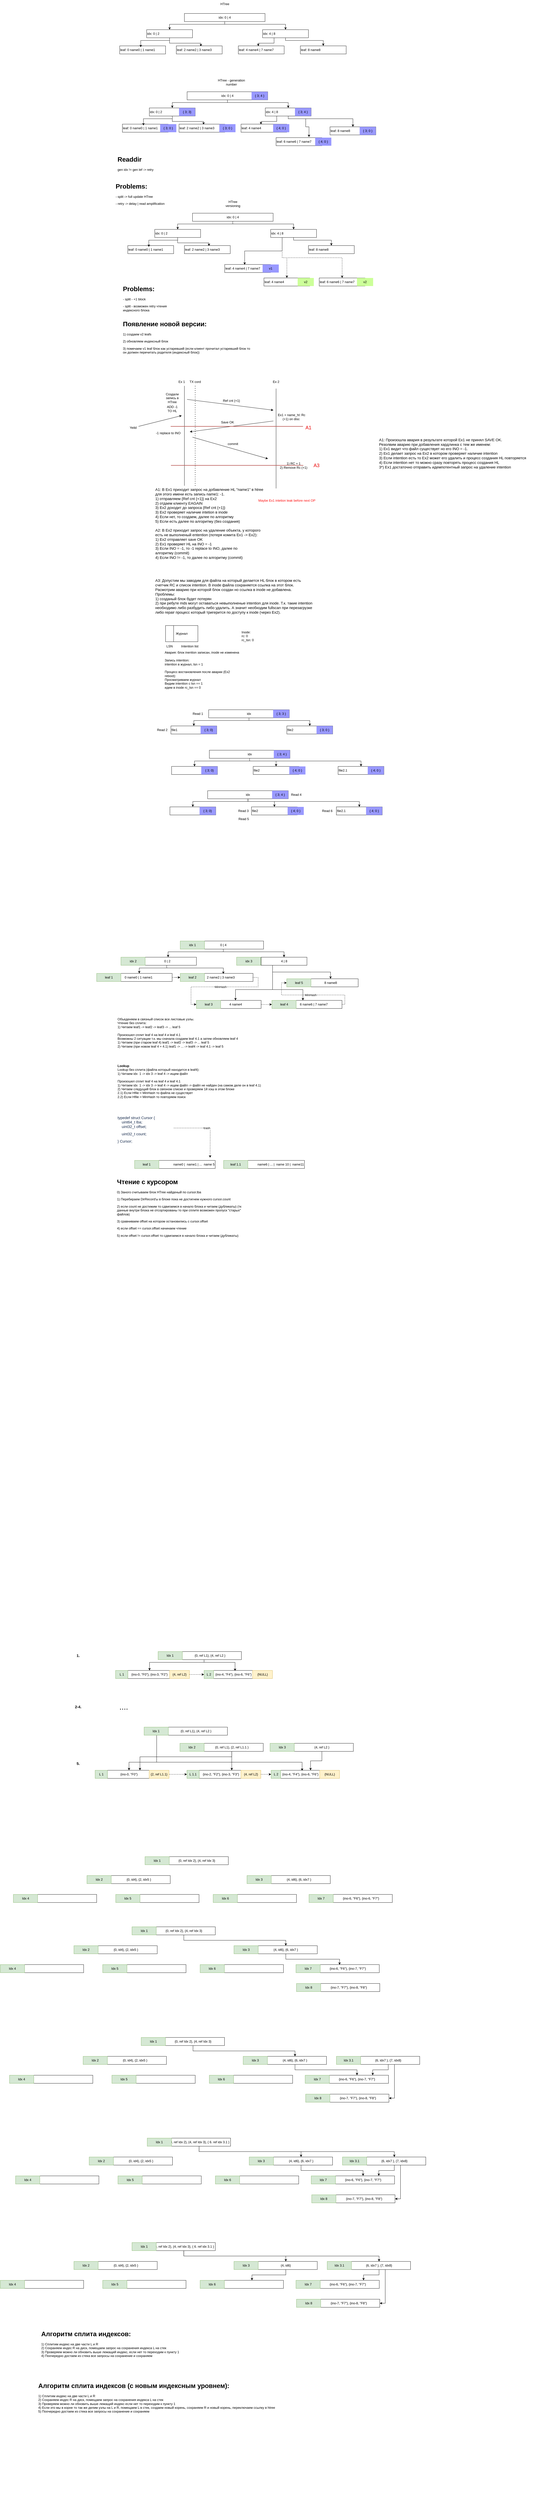 <mxfile version="26.1.1">
  <diagram name="Страница — 1" id="RW-pO1266FzQhhYjobIq">
    <mxGraphModel dx="2537" dy="943" grid="1" gridSize="10" guides="1" tooltips="1" connect="1" arrows="1" fold="1" page="1" pageScale="1" pageWidth="827" pageHeight="1169" math="0" shadow="0">
      <root>
        <mxCell id="0" />
        <mxCell id="1" parent="0" />
        <mxCell id="mf_PLKOSiDefCwh0_vWu-9" style="edgeStyle=orthogonalEdgeStyle;rounded=0;orthogonalLoop=1;jettySize=auto;html=1;exitX=0.5;exitY=1;exitDx=0;exitDy=0;" parent="1" source="mf_PLKOSiDefCwh0_vWu-2" target="mf_PLKOSiDefCwh0_vWu-3" edge="1">
          <mxGeometry relative="1" as="geometry">
            <Array as="points">
              <mxPoint x="450" y="110" />
              <mxPoint x="245" y="110" />
            </Array>
          </mxGeometry>
        </mxCell>
        <mxCell id="mf_PLKOSiDefCwh0_vWu-10" style="edgeStyle=orthogonalEdgeStyle;rounded=0;orthogonalLoop=1;jettySize=auto;html=1;exitX=0.5;exitY=1;exitDx=0;exitDy=0;entryX=0.5;entryY=0;entryDx=0;entryDy=0;" parent="1" source="mf_PLKOSiDefCwh0_vWu-2" target="mf_PLKOSiDefCwh0_vWu-4" edge="1">
          <mxGeometry relative="1" as="geometry">
            <Array as="points">
              <mxPoint x="450" y="110" />
              <mxPoint x="675" y="110" />
            </Array>
          </mxGeometry>
        </mxCell>
        <mxCell id="mf_PLKOSiDefCwh0_vWu-2" value="idx: 0 | 4" style="rounded=0;whiteSpace=wrap;html=1;align=center;" parent="1" vertex="1">
          <mxGeometry x="300" y="70" width="299" height="30" as="geometry" />
        </mxCell>
        <mxCell id="mf_PLKOSiDefCwh0_vWu-13" style="edgeStyle=orthogonalEdgeStyle;rounded=0;orthogonalLoop=1;jettySize=auto;html=1;exitX=0.5;exitY=1;exitDx=0;exitDy=0;entryX=0.541;entryY=0.067;entryDx=0;entryDy=0;entryPerimeter=0;" parent="1" source="mf_PLKOSiDefCwh0_vWu-3" target="mf_PLKOSiDefCwh0_vWu-6" edge="1">
          <mxGeometry relative="1" as="geometry">
            <mxPoint x="250" y="170" as="sourcePoint" />
            <mxPoint x="360" y="200" as="targetPoint" />
            <Array as="points">
              <mxPoint x="245" y="180" />
              <mxPoint x="361" y="180" />
            </Array>
          </mxGeometry>
        </mxCell>
        <mxCell id="mf_PLKOSiDefCwh0_vWu-3" value="idx: 0 | 2" style="rounded=0;whiteSpace=wrap;html=1;align=left;" parent="1" vertex="1">
          <mxGeometry x="160" y="130" width="170" height="30" as="geometry" />
        </mxCell>
        <mxCell id="mf_PLKOSiDefCwh0_vWu-12" style="edgeStyle=orthogonalEdgeStyle;rounded=0;orthogonalLoop=1;jettySize=auto;html=1;exitX=0.5;exitY=1;exitDx=0;exitDy=0;entryX=0.5;entryY=0;entryDx=0;entryDy=0;" parent="1" source="mf_PLKOSiDefCwh0_vWu-4" target="mf_PLKOSiDefCwh0_vWu-8" edge="1">
          <mxGeometry relative="1" as="geometry">
            <Array as="points">
              <mxPoint x="675" y="170" />
              <mxPoint x="815" y="170" />
            </Array>
          </mxGeometry>
        </mxCell>
        <mxCell id="mf_PLKOSiDefCwh0_vWu-4" value="idx: 4 | 8" style="rounded=0;whiteSpace=wrap;html=1;align=left;" parent="1" vertex="1">
          <mxGeometry x="590" y="130" width="170" height="30" as="geometry" />
        </mxCell>
        <mxCell id="mf_PLKOSiDefCwh0_vWu-5" value="leaf: 0 name0 | 1 name1" style="rounded=0;whiteSpace=wrap;html=1;align=left;" parent="1" vertex="1">
          <mxGeometry x="60" y="190" width="170" height="30" as="geometry" />
        </mxCell>
        <mxCell id="mf_PLKOSiDefCwh0_vWu-6" value="leaf: 2 name2 | 3 name3" style="rounded=0;whiteSpace=wrap;html=1;align=left;" parent="1" vertex="1">
          <mxGeometry x="270" y="190" width="170" height="30" as="geometry" />
        </mxCell>
        <mxCell id="mf_PLKOSiDefCwh0_vWu-7" value="leaf: 4 name4 | 7 name7" style="rounded=0;whiteSpace=wrap;html=1;align=left;" parent="1" vertex="1">
          <mxGeometry x="500" y="190" width="170" height="30" as="geometry" />
        </mxCell>
        <mxCell id="mf_PLKOSiDefCwh0_vWu-8" value="leaf: 8 name8" style="rounded=0;whiteSpace=wrap;html=1;align=left;" parent="1" vertex="1">
          <mxGeometry x="730" y="190" width="170" height="30" as="geometry" />
        </mxCell>
        <mxCell id="mf_PLKOSiDefCwh0_vWu-11" style="edgeStyle=orthogonalEdgeStyle;rounded=0;orthogonalLoop=1;jettySize=auto;html=1;exitX=0.25;exitY=1;exitDx=0;exitDy=0;entryX=0.435;entryY=0.033;entryDx=0;entryDy=0;entryPerimeter=0;" parent="1" source="mf_PLKOSiDefCwh0_vWu-4" target="mf_PLKOSiDefCwh0_vWu-7" edge="1">
          <mxGeometry relative="1" as="geometry" />
        </mxCell>
        <mxCell id="mf_PLKOSiDefCwh0_vWu-14" style="edgeStyle=orthogonalEdgeStyle;rounded=0;orthogonalLoop=1;jettySize=auto;html=1;exitX=0.5;exitY=1;exitDx=0;exitDy=0;entryX=0.459;entryY=0.167;entryDx=0;entryDy=0;entryPerimeter=0;" parent="1" source="mf_PLKOSiDefCwh0_vWu-3" target="mf_PLKOSiDefCwh0_vWu-5" edge="1">
          <mxGeometry relative="1" as="geometry">
            <Array as="points">
              <mxPoint x="245" y="170" />
              <mxPoint x="138" y="170" />
            </Array>
          </mxGeometry>
        </mxCell>
        <mxCell id="mf_PLKOSiDefCwh0_vWu-15" value="HTree" style="text;html=1;align=center;verticalAlign=middle;whiteSpace=wrap;rounded=0;" parent="1" vertex="1">
          <mxGeometry x="419.5" y="20" width="60" height="30" as="geometry" />
        </mxCell>
        <mxCell id="mf_PLKOSiDefCwh0_vWu-16" style="edgeStyle=orthogonalEdgeStyle;rounded=0;orthogonalLoop=1;jettySize=auto;html=1;exitX=0.5;exitY=1;exitDx=0;exitDy=0;" parent="1" source="mf_PLKOSiDefCwh0_vWu-18" target="mf_PLKOSiDefCwh0_vWu-20" edge="1">
          <mxGeometry relative="1" as="geometry">
            <Array as="points">
              <mxPoint x="460" y="400" />
              <mxPoint x="255" y="400" />
            </Array>
          </mxGeometry>
        </mxCell>
        <mxCell id="mf_PLKOSiDefCwh0_vWu-17" style="edgeStyle=orthogonalEdgeStyle;rounded=0;orthogonalLoop=1;jettySize=auto;html=1;exitX=0.5;exitY=1;exitDx=0;exitDy=0;entryX=0.5;entryY=0;entryDx=0;entryDy=0;" parent="1" source="mf_PLKOSiDefCwh0_vWu-18" target="mf_PLKOSiDefCwh0_vWu-22" edge="1">
          <mxGeometry relative="1" as="geometry">
            <Array as="points">
              <mxPoint x="460" y="400" />
              <mxPoint x="685" y="400" />
            </Array>
          </mxGeometry>
        </mxCell>
        <mxCell id="mf_PLKOSiDefCwh0_vWu-18" value="idx: 0 | 4" style="rounded=0;whiteSpace=wrap;html=1;align=center;" parent="1" vertex="1">
          <mxGeometry x="310" y="360" width="299" height="30" as="geometry" />
        </mxCell>
        <mxCell id="mf_PLKOSiDefCwh0_vWu-19" style="edgeStyle=orthogonalEdgeStyle;rounded=0;orthogonalLoop=1;jettySize=auto;html=1;exitX=0.5;exitY=1;exitDx=0;exitDy=0;entryX=0.541;entryY=0.067;entryDx=0;entryDy=0;entryPerimeter=0;" parent="1" source="mf_PLKOSiDefCwh0_vWu-20" target="mf_PLKOSiDefCwh0_vWu-24" edge="1">
          <mxGeometry relative="1" as="geometry">
            <mxPoint x="260" y="460" as="sourcePoint" />
            <mxPoint x="370" y="490" as="targetPoint" />
            <Array as="points">
              <mxPoint x="255" y="470" />
              <mxPoint x="371" y="470" />
            </Array>
          </mxGeometry>
        </mxCell>
        <mxCell id="mf_PLKOSiDefCwh0_vWu-20" value="idx: 0 | 2" style="rounded=0;whiteSpace=wrap;html=1;align=left;" parent="1" vertex="1">
          <mxGeometry x="170" y="420" width="170" height="30" as="geometry" />
        </mxCell>
        <mxCell id="mf_PLKOSiDefCwh0_vWu-21" style="edgeStyle=orthogonalEdgeStyle;rounded=0;orthogonalLoop=1;jettySize=auto;html=1;exitX=0.5;exitY=1;exitDx=0;exitDy=0;entryX=0.5;entryY=0;entryDx=0;entryDy=0;" parent="1" source="mf_PLKOSiDefCwh0_vWu-22" target="mf_PLKOSiDefCwh0_vWu-26" edge="1">
          <mxGeometry relative="1" as="geometry">
            <Array as="points">
              <mxPoint x="685" y="460" />
              <mxPoint x="925" y="460" />
            </Array>
          </mxGeometry>
        </mxCell>
        <mxCell id="mf_PLKOSiDefCwh0_vWu-22" value="idx: 4 | 8" style="rounded=0;whiteSpace=wrap;html=1;align=left;" parent="1" vertex="1">
          <mxGeometry x="600" y="420" width="170" height="30" as="geometry" />
        </mxCell>
        <mxCell id="mf_PLKOSiDefCwh0_vWu-23" value="leaf: 0 name0 | 1 name1" style="rounded=0;whiteSpace=wrap;html=1;align=left;" parent="1" vertex="1">
          <mxGeometry x="70" y="480" width="170" height="30" as="geometry" />
        </mxCell>
        <mxCell id="mf_PLKOSiDefCwh0_vWu-24" value="leaf: 2 name2 | 3 name3" style="rounded=0;whiteSpace=wrap;html=1;align=left;" parent="1" vertex="1">
          <mxGeometry x="280" y="480" width="170" height="30" as="geometry" />
        </mxCell>
        <mxCell id="mf_PLKOSiDefCwh0_vWu-25" value="leaf: 4 name4" style="rounded=0;whiteSpace=wrap;html=1;align=left;" parent="1" vertex="1">
          <mxGeometry x="510" y="480" width="170" height="30" as="geometry" />
        </mxCell>
        <mxCell id="mf_PLKOSiDefCwh0_vWu-26" value="leaf: 8 name8" style="rounded=0;whiteSpace=wrap;html=1;align=left;" parent="1" vertex="1">
          <mxGeometry x="840" y="490" width="170" height="30" as="geometry" />
        </mxCell>
        <mxCell id="mf_PLKOSiDefCwh0_vWu-27" style="edgeStyle=orthogonalEdgeStyle;rounded=0;orthogonalLoop=1;jettySize=auto;html=1;exitX=0.25;exitY=1;exitDx=0;exitDy=0;entryX=0.435;entryY=0.033;entryDx=0;entryDy=0;entryPerimeter=0;" parent="1" source="mf_PLKOSiDefCwh0_vWu-22" target="mf_PLKOSiDefCwh0_vWu-25" edge="1">
          <mxGeometry relative="1" as="geometry" />
        </mxCell>
        <mxCell id="mf_PLKOSiDefCwh0_vWu-28" style="edgeStyle=orthogonalEdgeStyle;rounded=0;orthogonalLoop=1;jettySize=auto;html=1;exitX=0.5;exitY=1;exitDx=0;exitDy=0;entryX=0.459;entryY=0.167;entryDx=0;entryDy=0;entryPerimeter=0;" parent="1" source="mf_PLKOSiDefCwh0_vWu-20" target="mf_PLKOSiDefCwh0_vWu-23" edge="1">
          <mxGeometry relative="1" as="geometry">
            <Array as="points">
              <mxPoint x="255" y="460" />
              <mxPoint x="148" y="460" />
            </Array>
          </mxGeometry>
        </mxCell>
        <mxCell id="mf_PLKOSiDefCwh0_vWu-29" value="HTree - generation number" style="text;html=1;align=center;verticalAlign=middle;whiteSpace=wrap;rounded=0;" parent="1" vertex="1">
          <mxGeometry x="414" y="310" width="120.5" height="30" as="geometry" />
        </mxCell>
        <mxCell id="mf_PLKOSiDefCwh0_vWu-30" value="{ 3; 4 }" style="text;html=1;align=center;verticalAlign=middle;whiteSpace=wrap;rounded=0;fillColor=#9999FF;" parent="1" vertex="1">
          <mxGeometry x="549" y="360" width="60" height="30" as="geometry" />
        </mxCell>
        <mxCell id="mf_PLKOSiDefCwh0_vWu-31" value="{ 3; 4 }" style="text;html=1;align=center;verticalAlign=middle;whiteSpace=wrap;rounded=0;fillColor=#9999FF;" parent="1" vertex="1">
          <mxGeometry x="710" y="420" width="60" height="30" as="geometry" />
        </mxCell>
        <mxCell id="mf_PLKOSiDefCwh0_vWu-32" value="{ 3; 3}" style="text;html=1;align=center;verticalAlign=middle;whiteSpace=wrap;rounded=0;fillColor=#9999FF;" parent="1" vertex="1">
          <mxGeometry x="280" y="420" width="60" height="30" as="geometry" />
        </mxCell>
        <mxCell id="mf_PLKOSiDefCwh0_vWu-33" value="{ 3; 0 }" style="text;html=1;align=center;verticalAlign=middle;whiteSpace=wrap;rounded=0;fillColor=#9999FF;" parent="1" vertex="1">
          <mxGeometry x="210" y="480" width="60" height="30" as="geometry" />
        </mxCell>
        <mxCell id="mf_PLKOSiDefCwh0_vWu-35" value="{ 3; 0 }" style="text;html=1;align=center;verticalAlign=middle;whiteSpace=wrap;rounded=0;fillColor=#9999FF;" parent="1" vertex="1">
          <mxGeometry x="429.5" y="480" width="60" height="30" as="geometry" />
        </mxCell>
        <mxCell id="mf_PLKOSiDefCwh0_vWu-37" value="{ 3; 0 }" style="text;html=1;align=center;verticalAlign=middle;whiteSpace=wrap;rounded=0;fillColor=#9999FF;" parent="1" vertex="1">
          <mxGeometry x="950" y="490" width="60" height="30" as="geometry" />
        </mxCell>
        <mxCell id="mf_PLKOSiDefCwh0_vWu-38" value="&lt;h1 style=&quot;margin-top: 0px;&quot;&gt;Readdir&lt;/h1&gt;&lt;div&gt;gen idx != gen lef -&amp;gt; retry&lt;/div&gt;&lt;div&gt;&lt;br&gt;&lt;/div&gt;&lt;p&gt;&lt;br&gt;&lt;/p&gt;" style="text;html=1;whiteSpace=wrap;overflow=hidden;rounded=0;" parent="1" vertex="1">
          <mxGeometry x="50" y="590" width="180" height="120" as="geometry" />
        </mxCell>
        <mxCell id="mf_PLKOSiDefCwh0_vWu-40" value="leaf: 6 name6 | 7 name7" style="rounded=0;whiteSpace=wrap;html=1;align=left;" parent="1" vertex="1">
          <mxGeometry x="640" y="530" width="170" height="30" as="geometry" />
        </mxCell>
        <mxCell id="mf_PLKOSiDefCwh0_vWu-42" style="edgeStyle=orthogonalEdgeStyle;rounded=0;orthogonalLoop=1;jettySize=auto;html=1;exitX=0.5;exitY=1;exitDx=0;exitDy=0;entryX=0.718;entryY=-0.067;entryDx=0;entryDy=0;entryPerimeter=0;" parent="1" source="mf_PLKOSiDefCwh0_vWu-22" target="mf_PLKOSiDefCwh0_vWu-40" edge="1">
          <mxGeometry relative="1" as="geometry">
            <Array as="points">
              <mxPoint x="685" y="460" />
              <mxPoint x="750" y="460" />
              <mxPoint x="750" y="490" />
              <mxPoint x="762" y="490" />
            </Array>
          </mxGeometry>
        </mxCell>
        <mxCell id="mf_PLKOSiDefCwh0_vWu-43" value="&lt;h1 style=&quot;margin-top: 0px;&quot;&gt;Problems:&lt;/h1&gt;&lt;div&gt;- split -&amp;gt; full update HTree&lt;/div&gt;&lt;p&gt;- retry -&amp;gt; delay | read amplification&lt;/p&gt;" style="text;html=1;whiteSpace=wrap;overflow=hidden;rounded=0;" parent="1" vertex="1">
          <mxGeometry x="42.5" y="690" width="205" height="120" as="geometry" />
        </mxCell>
        <mxCell id="mf_PLKOSiDefCwh0_vWu-44" style="edgeStyle=orthogonalEdgeStyle;rounded=0;orthogonalLoop=1;jettySize=auto;html=1;exitX=0.5;exitY=1;exitDx=0;exitDy=0;" parent="1" source="mf_PLKOSiDefCwh0_vWu-46" target="mf_PLKOSiDefCwh0_vWu-48" edge="1">
          <mxGeometry relative="1" as="geometry">
            <Array as="points">
              <mxPoint x="480" y="850" />
              <mxPoint x="275" y="850" />
            </Array>
          </mxGeometry>
        </mxCell>
        <mxCell id="mf_PLKOSiDefCwh0_vWu-45" style="edgeStyle=orthogonalEdgeStyle;rounded=0;orthogonalLoop=1;jettySize=auto;html=1;exitX=0.5;exitY=1;exitDx=0;exitDy=0;entryX=0.5;entryY=0;entryDx=0;entryDy=0;" parent="1" source="mf_PLKOSiDefCwh0_vWu-46" target="mf_PLKOSiDefCwh0_vWu-50" edge="1">
          <mxGeometry relative="1" as="geometry">
            <Array as="points">
              <mxPoint x="480" y="850" />
              <mxPoint x="705" y="850" />
            </Array>
          </mxGeometry>
        </mxCell>
        <mxCell id="mf_PLKOSiDefCwh0_vWu-46" value="idx: 0 | 4" style="rounded=0;whiteSpace=wrap;html=1;align=center;" parent="1" vertex="1">
          <mxGeometry x="330" y="810" width="299" height="30" as="geometry" />
        </mxCell>
        <mxCell id="mf_PLKOSiDefCwh0_vWu-47" style="edgeStyle=orthogonalEdgeStyle;rounded=0;orthogonalLoop=1;jettySize=auto;html=1;exitX=0.5;exitY=1;exitDx=0;exitDy=0;entryX=0.541;entryY=0.067;entryDx=0;entryDy=0;entryPerimeter=0;" parent="1" source="mf_PLKOSiDefCwh0_vWu-48" target="mf_PLKOSiDefCwh0_vWu-52" edge="1">
          <mxGeometry relative="1" as="geometry">
            <mxPoint x="280" y="910" as="sourcePoint" />
            <mxPoint x="390" y="940" as="targetPoint" />
            <Array as="points">
              <mxPoint x="275" y="920" />
              <mxPoint x="391" y="920" />
            </Array>
          </mxGeometry>
        </mxCell>
        <mxCell id="mf_PLKOSiDefCwh0_vWu-48" value="idx: 0 | 2" style="rounded=0;whiteSpace=wrap;html=1;align=left;" parent="1" vertex="1">
          <mxGeometry x="190" y="870" width="170" height="30" as="geometry" />
        </mxCell>
        <mxCell id="mf_PLKOSiDefCwh0_vWu-49" style="edgeStyle=orthogonalEdgeStyle;rounded=0;orthogonalLoop=1;jettySize=auto;html=1;exitX=0.5;exitY=1;exitDx=0;exitDy=0;entryX=0.5;entryY=0;entryDx=0;entryDy=0;" parent="1" source="mf_PLKOSiDefCwh0_vWu-50" target="mf_PLKOSiDefCwh0_vWu-54" edge="1">
          <mxGeometry relative="1" as="geometry">
            <Array as="points">
              <mxPoint x="705" y="910" />
              <mxPoint x="845" y="910" />
            </Array>
          </mxGeometry>
        </mxCell>
        <mxCell id="mf_PLKOSiDefCwh0_vWu-61" style="edgeStyle=orthogonalEdgeStyle;rounded=0;orthogonalLoop=1;jettySize=auto;html=1;exitX=0.25;exitY=1;exitDx=0;exitDy=0;entryX=0.5;entryY=0;entryDx=0;entryDy=0;dashed=1;" parent="1" source="mf_PLKOSiDefCwh0_vWu-50" target="mf_PLKOSiDefCwh0_vWu-59" edge="1">
          <mxGeometry relative="1" as="geometry" />
        </mxCell>
        <mxCell id="mf_PLKOSiDefCwh0_vWu-62" style="edgeStyle=orthogonalEdgeStyle;rounded=0;orthogonalLoop=1;jettySize=auto;html=1;exitX=0.25;exitY=1;exitDx=0;exitDy=0;entryX=0.5;entryY=0;entryDx=0;entryDy=0;dashed=1;" parent="1" source="mf_PLKOSiDefCwh0_vWu-50" target="mf_PLKOSiDefCwh0_vWu-58" edge="1">
          <mxGeometry relative="1" as="geometry" />
        </mxCell>
        <mxCell id="mf_PLKOSiDefCwh0_vWu-50" value="idx: 4 | 8" style="rounded=0;whiteSpace=wrap;html=1;align=left;" parent="1" vertex="1">
          <mxGeometry x="620" y="870" width="170" height="30" as="geometry" />
        </mxCell>
        <mxCell id="mf_PLKOSiDefCwh0_vWu-51" value="leaf: 0 name0 | 1 name1" style="rounded=0;whiteSpace=wrap;html=1;align=left;" parent="1" vertex="1">
          <mxGeometry x="90" y="930" width="170" height="30" as="geometry" />
        </mxCell>
        <mxCell id="mf_PLKOSiDefCwh0_vWu-52" value="leaf: 2 name2 | 3 name3" style="rounded=0;whiteSpace=wrap;html=1;align=left;" parent="1" vertex="1">
          <mxGeometry x="300" y="930" width="170" height="30" as="geometry" />
        </mxCell>
        <mxCell id="mf_PLKOSiDefCwh0_vWu-53" value="leaf: 4 name4 | 7 name7" style="rounded=0;whiteSpace=wrap;html=1;align=left;" parent="1" vertex="1">
          <mxGeometry x="449.5" y="1000" width="170" height="30" as="geometry" />
        </mxCell>
        <mxCell id="mf_PLKOSiDefCwh0_vWu-54" value="leaf: 8 name8" style="rounded=0;whiteSpace=wrap;html=1;align=left;" parent="1" vertex="1">
          <mxGeometry x="760" y="930" width="170" height="30" as="geometry" />
        </mxCell>
        <mxCell id="mf_PLKOSiDefCwh0_vWu-55" style="edgeStyle=orthogonalEdgeStyle;rounded=0;orthogonalLoop=1;jettySize=auto;html=1;exitX=0.25;exitY=1;exitDx=0;exitDy=0;entryX=0.435;entryY=0.033;entryDx=0;entryDy=0;entryPerimeter=0;" parent="1" source="mf_PLKOSiDefCwh0_vWu-50" target="mf_PLKOSiDefCwh0_vWu-53" edge="1">
          <mxGeometry relative="1" as="geometry" />
        </mxCell>
        <mxCell id="mf_PLKOSiDefCwh0_vWu-56" style="edgeStyle=orthogonalEdgeStyle;rounded=0;orthogonalLoop=1;jettySize=auto;html=1;exitX=0.5;exitY=1;exitDx=0;exitDy=0;entryX=0.459;entryY=0.167;entryDx=0;entryDy=0;entryPerimeter=0;" parent="1" source="mf_PLKOSiDefCwh0_vWu-48" target="mf_PLKOSiDefCwh0_vWu-51" edge="1">
          <mxGeometry relative="1" as="geometry">
            <Array as="points">
              <mxPoint x="275" y="910" />
              <mxPoint x="168" y="910" />
            </Array>
          </mxGeometry>
        </mxCell>
        <mxCell id="mf_PLKOSiDefCwh0_vWu-57" value="HTree versioning" style="text;html=1;align=center;verticalAlign=middle;whiteSpace=wrap;rounded=0;" parent="1" vertex="1">
          <mxGeometry x="449.5" y="760" width="60" height="30" as="geometry" />
        </mxCell>
        <mxCell id="mf_PLKOSiDefCwh0_vWu-58" value="leaf: 6 name6 | 7 name7" style="rounded=0;whiteSpace=wrap;html=1;align=left;" parent="1" vertex="1">
          <mxGeometry x="800" y="1050" width="170" height="30" as="geometry" />
        </mxCell>
        <mxCell id="mf_PLKOSiDefCwh0_vWu-59" value="leaf: 4 name4" style="rounded=0;whiteSpace=wrap;html=1;align=left;" parent="1" vertex="1">
          <mxGeometry x="595" y="1050" width="170" height="30" as="geometry" />
        </mxCell>
        <mxCell id="mf_PLKOSiDefCwh0_vWu-63" value="v1" style="text;html=1;align=center;verticalAlign=middle;whiteSpace=wrap;rounded=0;fillColor=#9999FF;" parent="1" vertex="1">
          <mxGeometry x="590" y="1000" width="60" height="30" as="geometry" />
        </mxCell>
        <mxCell id="mf_PLKOSiDefCwh0_vWu-64" value="v2" style="text;html=1;align=center;verticalAlign=middle;whiteSpace=wrap;rounded=0;fillColor=#CCFF99;" parent="1" vertex="1">
          <mxGeometry x="720" y="1050" width="60" height="30" as="geometry" />
        </mxCell>
        <mxCell id="mf_PLKOSiDefCwh0_vWu-66" value="v2" style="text;html=1;align=center;verticalAlign=middle;whiteSpace=wrap;rounded=0;fillColor=#CCFF99;" parent="1" vertex="1">
          <mxGeometry x="940" y="1050" width="60" height="30" as="geometry" />
        </mxCell>
        <mxCell id="mf_PLKOSiDefCwh0_vWu-67" value="&lt;h1 style=&quot;margin-top: 0px;&quot;&gt;Problems:&lt;/h1&gt;&lt;div&gt;-&amp;nbsp;&lt;span style=&quot;background-color: transparent; color: light-dark(rgb(0, 0, 0), rgb(255, 255, 255));&quot;&gt;split -&amp;nbsp;&lt;/span&gt;&lt;span style=&quot;background-color: transparent; color: light-dark(rgb(0, 0, 0), rgb(255, 255, 255));&quot;&gt;+1 block&lt;/span&gt;&lt;/div&gt;&lt;p&gt;-&amp;nbsp;&lt;span style=&quot;background-color: transparent; color: light-dark(rgb(0, 0, 0), rgb(255, 255, 255));&quot;&gt;split - возможен&amp;nbsp;&lt;/span&gt;&lt;span style=&quot;background-color: transparent; color: light-dark(rgb(0, 0, 0), rgb(255, 255, 255));&quot;&gt;retry чтения индексного блока&lt;/span&gt;&lt;/p&gt;" style="text;html=1;whiteSpace=wrap;overflow=hidden;rounded=0;" parent="1" vertex="1">
          <mxGeometry x="70" y="1070" width="205" height="120" as="geometry" />
        </mxCell>
        <mxCell id="mf_PLKOSiDefCwh0_vWu-69" value="&lt;h1 style=&quot;margin-top: 0px;&quot;&gt;Появление новой версии:&lt;/h1&gt;&lt;p&gt;1) создаем v2 leafs&lt;/p&gt;&lt;p&gt;2) обновляем индексный блок&lt;/p&gt;&lt;p&gt;3) помечаем v1 leaf блок как устаревший (если клиент прочитал устаревший блок то он должен перечитать родителя (индексный блок))&lt;/p&gt;" style="text;html=1;whiteSpace=wrap;overflow=hidden;rounded=0;" parent="1" vertex="1">
          <mxGeometry x="70" y="1200" width="480" height="190" as="geometry" />
        </mxCell>
        <mxCell id="04HmaOA_3xTZ1o9605H1-1" value="" style="endArrow=none;html=1;rounded=0;" parent="1" edge="1">
          <mxGeometry width="50" height="50" relative="1" as="geometry">
            <mxPoint x="300" y="1820" as="sourcePoint" />
            <mxPoint x="300" y="1450" as="targetPoint" />
          </mxGeometry>
        </mxCell>
        <mxCell id="04HmaOA_3xTZ1o9605H1-2" value="" style="endArrow=none;html=1;rounded=0;" parent="1" edge="1">
          <mxGeometry width="50" height="50" relative="1" as="geometry">
            <mxPoint x="640" y="1830" as="sourcePoint" />
            <mxPoint x="640" y="1460" as="targetPoint" />
          </mxGeometry>
        </mxCell>
        <mxCell id="04HmaOA_3xTZ1o9605H1-4" value="Ex 1" style="text;html=1;align=center;verticalAlign=middle;whiteSpace=wrap;rounded=0;" parent="1" vertex="1">
          <mxGeometry x="260" y="1420" width="60" height="30" as="geometry" />
        </mxCell>
        <mxCell id="04HmaOA_3xTZ1o9605H1-5" value="Ex 2" style="text;html=1;align=center;verticalAlign=middle;whiteSpace=wrap;rounded=0;" parent="1" vertex="1">
          <mxGeometry x="610" y="1420" width="60" height="30" as="geometry" />
        </mxCell>
        <mxCell id="04HmaOA_3xTZ1o9605H1-6" value="" style="endArrow=classic;html=1;rounded=0;" parent="1" edge="1">
          <mxGeometry width="50" height="50" relative="1" as="geometry">
            <mxPoint x="310" y="1500" as="sourcePoint" />
            <mxPoint x="630" y="1540" as="targetPoint" />
          </mxGeometry>
        </mxCell>
        <mxCell id="04HmaOA_3xTZ1o9605H1-7" value="Ref cnt {+1}" style="text;html=1;align=center;verticalAlign=middle;whiteSpace=wrap;rounded=0;" parent="1" vertex="1">
          <mxGeometry x="396.75" y="1490" width="155" height="30" as="geometry" />
        </mxCell>
        <mxCell id="04HmaOA_3xTZ1o9605H1-8" value="Создали запись в HTree" style="text;html=1;align=center;verticalAlign=middle;whiteSpace=wrap;rounded=0;" parent="1" vertex="1">
          <mxGeometry x="225" y="1480" width="60" height="30" as="geometry" />
        </mxCell>
        <mxCell id="04HmaOA_3xTZ1o9605H1-9" value="Ex1 + name_hl: Rc (+1) on disc&amp;nbsp;" style="text;html=1;align=center;verticalAlign=middle;whiteSpace=wrap;rounded=0;" parent="1" vertex="1">
          <mxGeometry x="640" y="1550" width="115" height="30" as="geometry" />
        </mxCell>
        <mxCell id="04HmaOA_3xTZ1o9605H1-10" value="" style="endArrow=classic;html=1;rounded=0;" parent="1" edge="1">
          <mxGeometry width="50" height="50" relative="1" as="geometry">
            <mxPoint x="630" y="1580" as="sourcePoint" />
            <mxPoint x="320" y="1620" as="targetPoint" />
          </mxGeometry>
        </mxCell>
        <mxCell id="04HmaOA_3xTZ1o9605H1-11" value="Save OK" style="text;html=1;align=center;verticalAlign=middle;whiteSpace=wrap;rounded=0;" parent="1" vertex="1">
          <mxGeometry x="429.5" y="1570" width="60" height="30" as="geometry" />
        </mxCell>
        <mxCell id="04HmaOA_3xTZ1o9605H1-13" value="" style="endArrow=classic;html=1;rounded=0;" parent="1" edge="1">
          <mxGeometry width="50" height="50" relative="1" as="geometry">
            <mxPoint x="330" y="1640" as="sourcePoint" />
            <mxPoint x="610" y="1720" as="targetPoint" />
          </mxGeometry>
        </mxCell>
        <mxCell id="04HmaOA_3xTZ1o9605H1-14" value="-1 replace to INO" style="text;html=1;align=center;verticalAlign=middle;whiteSpace=wrap;rounded=0;" parent="1" vertex="1">
          <mxGeometry x="190" y="1610" width="100" height="30" as="geometry" />
        </mxCell>
        <mxCell id="04HmaOA_3xTZ1o9605H1-15" value="commit" style="text;html=1;align=center;verticalAlign=middle;whiteSpace=wrap;rounded=0;" parent="1" vertex="1">
          <mxGeometry x="450" y="1650" width="60" height="30" as="geometry" />
        </mxCell>
        <mxCell id="04HmaOA_3xTZ1o9605H1-16" value="1) RC + 1&lt;div&gt;2) Remove Rc (+1)&lt;/div&gt;" style="text;html=1;align=center;verticalAlign=middle;whiteSpace=wrap;rounded=0;" parent="1" vertex="1">
          <mxGeometry x="640" y="1700" width="130" height="90" as="geometry" />
        </mxCell>
        <mxCell id="04HmaOA_3xTZ1o9605H1-19" value="" style="endArrow=none;html=1;rounded=0;fillColor=#f8cecc;strokeColor=#b85450;strokeWidth=2;" parent="1" edge="1">
          <mxGeometry width="50" height="50" relative="1" as="geometry">
            <mxPoint x="740" y="1600" as="sourcePoint" />
            <mxPoint x="249" y="1600" as="targetPoint" />
          </mxGeometry>
        </mxCell>
        <mxCell id="04HmaOA_3xTZ1o9605H1-20" value="" style="endArrow=none;html=1;rounded=0;fillColor=#f8cecc;strokeColor=#b85450;strokeWidth=2;" parent="1" edge="1">
          <mxGeometry width="50" height="50" relative="1" as="geometry">
            <mxPoint x="741" y="1744.5" as="sourcePoint" />
            <mxPoint x="250" y="1744.5" as="targetPoint" />
          </mxGeometry>
        </mxCell>
        <mxCell id="BeQctFbGjYON3i-OoHZe-1" value="A1" style="text;html=1;align=center;verticalAlign=middle;whiteSpace=wrap;rounded=0;strokeWidth=3;fontSize=18;fontColor=light-dark(#e90101, #ededed);" parent="1" vertex="1">
          <mxGeometry x="730" y="1590" width="60" height="30" as="geometry" />
        </mxCell>
        <mxCell id="BeQctFbGjYON3i-OoHZe-2" value="A3" style="text;html=1;align=center;verticalAlign=middle;whiteSpace=wrap;rounded=0;strokeWidth=3;fontSize=18;fontColor=light-dark(#e90101, #ededed);" parent="1" vertex="1">
          <mxGeometry x="760" y="1730" width="60" height="30" as="geometry" />
        </mxCell>
        <mxCell id="BeQctFbGjYON3i-OoHZe-3" value="&lt;font style=&quot;font-size: 14px;&quot;&gt;A1: Произошла авария в результате которой Ex1 не принял SAVE OK.&lt;/font&gt;&lt;div&gt;&lt;font style=&quot;font-size: 14px;&quot;&gt;Резолвим аварию при добавления хардлинка с тем же именем:&lt;br&gt;1) Ex1 видит что файл существует но его INO = -1.&lt;/font&gt;&lt;/div&gt;&lt;div&gt;&lt;font style=&quot;font-size: 14px;&quot;&gt;2) Ex1 делает запрос на Ex2 в котором проверяет наличие intention&lt;/font&gt;&lt;/div&gt;&lt;div&gt;&lt;font style=&quot;font-size: 14px;&quot;&gt;3) Если intention есть то Ex2 может его удалить и процесс создания HL повторяется&lt;/font&gt;&lt;/div&gt;&lt;div&gt;&lt;font style=&quot;font-size: 14px;&quot;&gt;4) Если intention нет то можно сразу повторять процесс создания HL&lt;/font&gt;&lt;/div&gt;&lt;div&gt;&lt;span style=&quot;font-size: 14px;&quot;&gt;3*) Ex1 достаточно отправить идемпотентный запрос на удаление intention&lt;/span&gt;&lt;/div&gt;" style="text;html=1;align=left;verticalAlign=middle;whiteSpace=wrap;rounded=0;" parent="1" vertex="1">
          <mxGeometry x="1020" y="1630" width="590" height="140" as="geometry" />
        </mxCell>
        <mxCell id="BeQctFbGjYON3i-OoHZe-5" value="&lt;font style=&quot;font-size: 14px;&quot;&gt;A3: Допустим мы заводим для файла на который делается HL блок в котором есть счетчик RC и список intention. В inode файла сохраняется ссылка на этот блок. Расмотрим аварию при которой блок создан но ссылка в inode не добавлена.&lt;/font&gt;&lt;div&gt;&lt;font style=&quot;font-size: 14px;&quot;&gt;Проблемы:&lt;/font&gt;&lt;/div&gt;&lt;div&gt;&lt;font style=&quot;font-size: 14px;&quot;&gt;1) созданый блок будет потерян&lt;/font&gt;&lt;/div&gt;&lt;div&gt;&lt;font style=&quot;font-size: 14px;&quot;&gt;2) при ребуте mds могут оставаться невыполненые intention для inode. Т.к. такие intention необходимо либо разбудить либо удалить. А значит необходим fullscan при перезагрузке либо repair процесс который тригерится по доступу к inode (через Ex2).&lt;/font&gt;&lt;/div&gt;" style="text;html=1;align=left;verticalAlign=middle;whiteSpace=wrap;rounded=0;" parent="1" vertex="1">
          <mxGeometry x="190" y="2160" width="590" height="140" as="geometry" />
        </mxCell>
        <mxCell id="BeQctFbGjYON3i-OoHZe-7" value="" style="endArrow=none;dashed=1;html=1;dashPattern=1 3;strokeWidth=2;rounded=0;" parent="1" edge="1">
          <mxGeometry width="50" height="50" relative="1" as="geometry">
            <mxPoint x="340" y="1820" as="sourcePoint" />
            <mxPoint x="340" y="1450" as="targetPoint" />
          </mxGeometry>
        </mxCell>
        <mxCell id="BeQctFbGjYON3i-OoHZe-8" value="TX cord" style="text;html=1;align=center;verticalAlign=middle;whiteSpace=wrap;rounded=0;" parent="1" vertex="1">
          <mxGeometry x="310" y="1420" width="60" height="30" as="geometry" />
        </mxCell>
        <mxCell id="BeQctFbGjYON3i-OoHZe-9" value="A1: В Ex1 приходит запрос на добавление HL &quot;name1&quot; в htree для этого имени есть запись name1: -1.&lt;div&gt;1) отправляем {&lt;span style=&quot;text-align: center; background-color: transparent; color: light-dark(rgb(0, 0, 0), rgb(255, 255, 255));&quot;&gt;Ref cnt {+1}&lt;/span&gt;&lt;span style=&quot;background-color: transparent; color: light-dark(rgb(0, 0, 0), rgb(255, 255, 255));&quot;&gt;} на Ex2&lt;/span&gt;&lt;/div&gt;&lt;div&gt;&lt;span style=&quot;background-color: transparent; color: light-dark(rgb(0, 0, 0), rgb(255, 255, 255));&quot;&gt;2) отдаем клиенту EAGAIN&lt;/span&gt;&lt;/div&gt;&lt;div&gt;&lt;span style=&quot;background-color: transparent; color: light-dark(rgb(0, 0, 0), rgb(255, 255, 255));&quot;&gt;3) Ex2 доходит до запроса&amp;nbsp;&lt;/span&gt;&lt;span style=&quot;background-color: transparent; color: light-dark(rgb(0, 0, 0), rgb(255, 255, 255));&quot;&gt;{&lt;/span&gt;&lt;span style=&quot;background-color: transparent; color: light-dark(rgb(0, 0, 0), rgb(255, 255, 255)); text-align: center;&quot;&gt;Ref cnt {+1}&lt;/span&gt;&lt;span style=&quot;background-color: transparent; color: light-dark(rgb(0, 0, 0), rgb(255, 255, 255));&quot;&gt;}&lt;/span&gt;&lt;/div&gt;&lt;div&gt;&lt;span style=&quot;background-color: transparent; color: light-dark(rgb(0, 0, 0), rgb(255, 255, 255));&quot;&gt;3) Ex2 проверяет наличие intetion&lt;/span&gt;&lt;span style=&quot;background-color: transparent; color: light-dark(rgb(0, 0, 0), rgb(255, 255, 255));&quot;&gt;&amp;nbsp;в inode&lt;/span&gt;&lt;/div&gt;&lt;div&gt;&lt;span style=&quot;background-color: transparent; color: light-dark(rgb(0, 0, 0), rgb(255, 255, 255));&quot;&gt;4) Если нет, то создаем, далее по алгоритму&lt;/span&gt;&lt;/div&gt;&lt;div&gt;&lt;span style=&quot;background-color: transparent; color: light-dark(rgb(0, 0, 0), rgb(255, 255, 255));&quot;&gt;5) Если есть далее по алгоритму (без создания)&lt;/span&gt;&lt;/div&gt;&lt;div&gt;&lt;span style=&quot;background-color: transparent; color: light-dark(rgb(0, 0, 0), rgb(255, 255, 255));&quot;&gt;&lt;br&gt;&lt;/span&gt;&lt;/div&gt;&lt;div&gt;A2: В Ex2 приходит запрос на удаление объекта, у которого есть не выполненый entention (потеря комита Ex1 -&amp;gt; Ex2):&lt;/div&gt;&lt;div&gt;1) Ex2 отправляет save OK&lt;/div&gt;&lt;div&gt;2) Ex1 проверяет HL на INO = -1&lt;/div&gt;&lt;div&gt;3) Если INO = -1, то -1 replace to INO, далее по алгоритму&amp;nbsp;&lt;span style=&quot;background-color: transparent; color: light-dark(rgb(0, 0, 0), rgb(255, 255, 255));&quot;&gt;(commit)&lt;/span&gt;&lt;/div&gt;&lt;div&gt;4) Eсли INO != -1, то далее по алгоритму (commit)&lt;/div&gt;" style="text;html=1;align=left;verticalAlign=middle;whiteSpace=wrap;rounded=0;fontSize=14;" parent="1" vertex="1">
          <mxGeometry x="190" y="1820" width="410" height="280" as="geometry" />
        </mxCell>
        <mxCell id="BeQctFbGjYON3i-OoHZe-10" value="ADD -1 TO HL" style="text;html=1;align=center;verticalAlign=middle;whiteSpace=wrap;rounded=0;" parent="1" vertex="1">
          <mxGeometry x="225" y="1520" width="60" height="30" as="geometry" />
        </mxCell>
        <mxCell id="BeQctFbGjYON3i-OoHZe-11" value="Maybe Ex1 intetion leak before next OP" style="text;html=1;align=center;verticalAlign=middle;whiteSpace=wrap;rounded=0;fontColor=#FF0A0A;" parent="1" vertex="1">
          <mxGeometry x="570" y="1860" width="220" height="30" as="geometry" />
        </mxCell>
        <mxCell id="BeQctFbGjYON3i-OoHZe-12" value="" style="endArrow=classic;html=1;rounded=0;" parent="1" edge="1">
          <mxGeometry width="50" height="50" relative="1" as="geometry">
            <mxPoint x="130" y="1600" as="sourcePoint" />
            <mxPoint x="290" y="1560" as="targetPoint" />
          </mxGeometry>
        </mxCell>
        <mxCell id="BeQctFbGjYON3i-OoHZe-13" value="Yeild" style="text;html=1;align=center;verticalAlign=middle;whiteSpace=wrap;rounded=0;" parent="1" vertex="1">
          <mxGeometry x="80" y="1590" width="60" height="30" as="geometry" />
        </mxCell>
        <mxCell id="BeQctFbGjYON3i-OoHZe-17" value="Журнал" style="rounded=0;whiteSpace=wrap;html=1;" parent="1" vertex="1">
          <mxGeometry x="230" y="2338" width="120" height="60" as="geometry" />
        </mxCell>
        <mxCell id="BeQctFbGjYON3i-OoHZe-18" value="" style="rounded=0;whiteSpace=wrap;html=1;" parent="1" vertex="1">
          <mxGeometry x="230" y="2338" width="30" height="60" as="geometry" />
        </mxCell>
        <mxCell id="BeQctFbGjYON3i-OoHZe-19" value="LSN" style="text;html=1;align=center;verticalAlign=middle;whiteSpace=wrap;rounded=0;" parent="1" vertex="1">
          <mxGeometry x="215" y="2400" width="60" height="30" as="geometry" />
        </mxCell>
        <mxCell id="BeQctFbGjYON3i-OoHZe-20" value="&lt;div style=&quot;&quot;&gt;&lt;span style=&quot;background-color: transparent; color: light-dark(rgb(0, 0, 0), rgb(255, 255, 255));&quot;&gt;Inode:&lt;/span&gt;&lt;/div&gt;&lt;div style=&quot;&quot;&gt;&lt;span style=&quot;background-color: transparent; color: light-dark(rgb(0, 0, 0), rgb(255, 255, 255));&quot;&gt;rc: 0&lt;/span&gt;&lt;/div&gt;&lt;div style=&quot;&quot;&gt;rc_lsn: 0&lt;/div&gt;&lt;div&gt;&lt;br&gt;&lt;/div&gt;" style="text;html=1;align=left;verticalAlign=middle;whiteSpace=wrap;rounded=0;" parent="1" vertex="1">
          <mxGeometry x="510" y="2338" width="320" height="92" as="geometry" />
        </mxCell>
        <mxCell id="BeQctFbGjYON3i-OoHZe-21" value="Intention list" style="text;html=1;align=center;verticalAlign=middle;whiteSpace=wrap;rounded=0;" parent="1" vertex="1">
          <mxGeometry x="275" y="2400" width="90" height="30" as="geometry" />
        </mxCell>
        <mxCell id="BeQctFbGjYON3i-OoHZe-23" value="Авария: блок inеntion записан, inode не изменена&lt;div&gt;&lt;br&gt;&lt;/div&gt;&lt;div&gt;Запись intention:&lt;/div&gt;&lt;div&gt;intention в журнал, lsn = 1&lt;/div&gt;&lt;div&gt;&lt;br&gt;&lt;/div&gt;&lt;div&gt;Процесс востановления после аварии (Ex2 reboot):&lt;/div&gt;&lt;div&gt;Просматриваем журнал&lt;/div&gt;&lt;div&gt;Видим intention с lsn == 1&lt;/div&gt;&lt;div&gt;идем в inode rc_lsn == 0&lt;/div&gt;&lt;div&gt;&lt;br&gt;&lt;/div&gt;" style="text;html=1;align=left;verticalAlign=middle;whiteSpace=wrap;rounded=0;" parent="1" vertex="1">
          <mxGeometry x="225" y="2440" width="285" height="140" as="geometry" />
        </mxCell>
        <mxCell id="io7rObgqiktNB00ZLA3A-1" value="{ 4; 0 }" style="text;html=1;align=center;verticalAlign=middle;whiteSpace=wrap;rounded=0;fillColor=#9999FF;" parent="1" vertex="1">
          <mxGeometry x="785" y="530" width="60" height="30" as="geometry" />
        </mxCell>
        <mxCell id="io7rObgqiktNB00ZLA3A-2" value="{ 4; 0 }" style="text;html=1;align=center;verticalAlign=middle;whiteSpace=wrap;rounded=0;fillColor=#9999FF;" parent="1" vertex="1">
          <mxGeometry x="629" y="480" width="60" height="30" as="geometry" />
        </mxCell>
        <mxCell id="MJ5-J80cCLJe8jQIAeMC-1" style="edgeStyle=orthogonalEdgeStyle;rounded=0;orthogonalLoop=1;jettySize=auto;html=1;exitX=0.5;exitY=1;exitDx=0;exitDy=0;" parent="1" source="MJ5-J80cCLJe8jQIAeMC-3" target="MJ5-J80cCLJe8jQIAeMC-5" edge="1">
          <mxGeometry relative="1" as="geometry">
            <Array as="points">
              <mxPoint x="540" y="2690" />
              <mxPoint x="335" y="2690" />
            </Array>
          </mxGeometry>
        </mxCell>
        <mxCell id="MJ5-J80cCLJe8jQIAeMC-2" style="edgeStyle=orthogonalEdgeStyle;rounded=0;orthogonalLoop=1;jettySize=auto;html=1;exitX=0.5;exitY=1;exitDx=0;exitDy=0;entryX=0.5;entryY=0;entryDx=0;entryDy=0;" parent="1" source="MJ5-J80cCLJe8jQIAeMC-3" target="MJ5-J80cCLJe8jQIAeMC-7" edge="1">
          <mxGeometry relative="1" as="geometry">
            <Array as="points">
              <mxPoint x="540" y="2690" />
              <mxPoint x="765" y="2690" />
            </Array>
          </mxGeometry>
        </mxCell>
        <mxCell id="MJ5-J80cCLJe8jQIAeMC-3" value="idx" style="rounded=0;whiteSpace=wrap;html=1;align=center;" parent="1" vertex="1">
          <mxGeometry x="390" y="2650" width="299" height="30" as="geometry" />
        </mxCell>
        <mxCell id="MJ5-J80cCLJe8jQIAeMC-5" value="file1" style="rounded=0;whiteSpace=wrap;html=1;align=left;" parent="1" vertex="1">
          <mxGeometry x="250" y="2710" width="170" height="30" as="geometry" />
        </mxCell>
        <mxCell id="MJ5-J80cCLJe8jQIAeMC-7" value="file2" style="rounded=0;whiteSpace=wrap;html=1;align=left;" parent="1" vertex="1">
          <mxGeometry x="680" y="2710" width="170" height="30" as="geometry" />
        </mxCell>
        <mxCell id="MJ5-J80cCLJe8jQIAeMC-14" value="{ 3; 3 }" style="text;html=1;align=center;verticalAlign=middle;whiteSpace=wrap;rounded=0;fillColor=#9999FF;" parent="1" vertex="1">
          <mxGeometry x="629" y="2650" width="60" height="30" as="geometry" />
        </mxCell>
        <mxCell id="MJ5-J80cCLJe8jQIAeMC-15" value="{ 3; 0 }" style="text;html=1;align=center;verticalAlign=middle;whiteSpace=wrap;rounded=0;fillColor=#9999FF;" parent="1" vertex="1">
          <mxGeometry x="790" y="2710" width="60" height="30" as="geometry" />
        </mxCell>
        <mxCell id="MJ5-J80cCLJe8jQIAeMC-16" value="{ 3; 0}" style="text;html=1;align=center;verticalAlign=middle;whiteSpace=wrap;rounded=0;fillColor=#9999FF;" parent="1" vertex="1">
          <mxGeometry x="360" y="2710" width="60" height="30" as="geometry" />
        </mxCell>
        <mxCell id="MJ5-J80cCLJe8jQIAeMC-24" value="Read 2" style="text;html=1;align=center;verticalAlign=middle;whiteSpace=wrap;rounded=0;" parent="1" vertex="1">
          <mxGeometry x="187.5" y="2710" width="60" height="30" as="geometry" />
        </mxCell>
        <mxCell id="MJ5-J80cCLJe8jQIAeMC-25" value="Read 1" style="text;html=1;align=center;verticalAlign=middle;whiteSpace=wrap;rounded=0;" parent="1" vertex="1">
          <mxGeometry x="320" y="2650" width="60" height="30" as="geometry" />
        </mxCell>
        <mxCell id="MJ5-J80cCLJe8jQIAeMC-27" style="edgeStyle=orthogonalEdgeStyle;rounded=0;orthogonalLoop=1;jettySize=auto;html=1;exitX=0.5;exitY=1;exitDx=0;exitDy=0;" parent="1" source="MJ5-J80cCLJe8jQIAeMC-29" target="MJ5-J80cCLJe8jQIAeMC-30" edge="1">
          <mxGeometry relative="1" as="geometry">
            <Array as="points">
              <mxPoint x="542.5" y="2840" />
              <mxPoint x="337.5" y="2840" />
            </Array>
          </mxGeometry>
        </mxCell>
        <mxCell id="MJ5-J80cCLJe8jQIAeMC-28" style="edgeStyle=orthogonalEdgeStyle;rounded=0;orthogonalLoop=1;jettySize=auto;html=1;exitX=0.5;exitY=1;exitDx=0;exitDy=0;entryX=0.5;entryY=0;entryDx=0;entryDy=0;" parent="1" source="MJ5-J80cCLJe8jQIAeMC-29" target="MJ5-J80cCLJe8jQIAeMC-31" edge="1">
          <mxGeometry relative="1" as="geometry">
            <Array as="points">
              <mxPoint x="542" y="2840" />
              <mxPoint x="640" y="2840" />
            </Array>
          </mxGeometry>
        </mxCell>
        <mxCell id="MJ5-J80cCLJe8jQIAeMC-38" style="edgeStyle=orthogonalEdgeStyle;rounded=0;orthogonalLoop=1;jettySize=auto;html=1;exitX=0.5;exitY=1;exitDx=0;exitDy=0;entryX=0.5;entryY=0;entryDx=0;entryDy=0;" parent="1" source="MJ5-J80cCLJe8jQIAeMC-29" target="MJ5-J80cCLJe8jQIAeMC-37" edge="1">
          <mxGeometry relative="1" as="geometry">
            <Array as="points">
              <mxPoint x="542" y="2840" />
              <mxPoint x="955" y="2840" />
            </Array>
          </mxGeometry>
        </mxCell>
        <mxCell id="MJ5-J80cCLJe8jQIAeMC-29" value="idx" style="rounded=0;whiteSpace=wrap;html=1;align=center;" parent="1" vertex="1">
          <mxGeometry x="392.5" y="2800" width="299" height="30" as="geometry" />
        </mxCell>
        <mxCell id="MJ5-J80cCLJe8jQIAeMC-30" value="" style="rounded=0;whiteSpace=wrap;html=1;align=left;" parent="1" vertex="1">
          <mxGeometry x="252.5" y="2860" width="170" height="30" as="geometry" />
        </mxCell>
        <mxCell id="MJ5-J80cCLJe8jQIAeMC-31" value="file2" style="rounded=0;whiteSpace=wrap;html=1;align=left;" parent="1" vertex="1">
          <mxGeometry x="555" y="2860" width="170" height="30" as="geometry" />
        </mxCell>
        <mxCell id="MJ5-J80cCLJe8jQIAeMC-32" value="{ 3; 4 }" style="text;html=1;align=center;verticalAlign=middle;whiteSpace=wrap;rounded=0;fillColor=#9999FF;" parent="1" vertex="1">
          <mxGeometry x="631.5" y="2800" width="60" height="30" as="geometry" />
        </mxCell>
        <mxCell id="MJ5-J80cCLJe8jQIAeMC-33" value="{ 4; 0 }" style="text;html=1;align=center;verticalAlign=middle;whiteSpace=wrap;rounded=0;fillColor=#9999FF;" parent="1" vertex="1">
          <mxGeometry x="689" y="2860" width="60" height="30" as="geometry" />
        </mxCell>
        <mxCell id="MJ5-J80cCLJe8jQIAeMC-34" value="{ 3; 0}" style="text;html=1;align=center;verticalAlign=middle;whiteSpace=wrap;rounded=0;fillColor=#9999FF;" parent="1" vertex="1">
          <mxGeometry x="362.5" y="2860" width="60" height="30" as="geometry" />
        </mxCell>
        <mxCell id="MJ5-J80cCLJe8jQIAeMC-37" value="file2.1" style="rounded=0;whiteSpace=wrap;html=1;align=left;" parent="1" vertex="1">
          <mxGeometry x="870" y="2860" width="170" height="30" as="geometry" />
        </mxCell>
        <mxCell id="MJ5-J80cCLJe8jQIAeMC-40" value="{ 4; 0 }" style="text;html=1;align=center;verticalAlign=middle;whiteSpace=wrap;rounded=0;fillColor=#9999FF;" parent="1" vertex="1">
          <mxGeometry x="980" y="2860" width="60" height="30" as="geometry" />
        </mxCell>
        <mxCell id="MJ5-J80cCLJe8jQIAeMC-41" style="edgeStyle=orthogonalEdgeStyle;rounded=0;orthogonalLoop=1;jettySize=auto;html=1;exitX=0.5;exitY=1;exitDx=0;exitDy=0;" parent="1" source="MJ5-J80cCLJe8jQIAeMC-44" target="MJ5-J80cCLJe8jQIAeMC-45" edge="1">
          <mxGeometry relative="1" as="geometry">
            <Array as="points">
              <mxPoint x="536.25" y="2990" />
              <mxPoint x="331.25" y="2990" />
            </Array>
          </mxGeometry>
        </mxCell>
        <mxCell id="MJ5-J80cCLJe8jQIAeMC-42" style="edgeStyle=orthogonalEdgeStyle;rounded=0;orthogonalLoop=1;jettySize=auto;html=1;exitX=0.5;exitY=1;exitDx=0;exitDy=0;entryX=0.5;entryY=0;entryDx=0;entryDy=0;" parent="1" source="MJ5-J80cCLJe8jQIAeMC-44" target="MJ5-J80cCLJe8jQIAeMC-46" edge="1">
          <mxGeometry relative="1" as="geometry">
            <Array as="points">
              <mxPoint x="535.75" y="2990" />
              <mxPoint x="633.75" y="2990" />
            </Array>
          </mxGeometry>
        </mxCell>
        <mxCell id="MJ5-J80cCLJe8jQIAeMC-43" style="edgeStyle=orthogonalEdgeStyle;rounded=0;orthogonalLoop=1;jettySize=auto;html=1;exitX=0.5;exitY=1;exitDx=0;exitDy=0;entryX=0.5;entryY=0;entryDx=0;entryDy=0;" parent="1" source="MJ5-J80cCLJe8jQIAeMC-44" target="MJ5-J80cCLJe8jQIAeMC-50" edge="1">
          <mxGeometry relative="1" as="geometry">
            <Array as="points">
              <mxPoint x="536" y="2990" />
              <mxPoint x="949" y="2990" />
            </Array>
          </mxGeometry>
        </mxCell>
        <mxCell id="MJ5-J80cCLJe8jQIAeMC-44" value="idx" style="rounded=0;whiteSpace=wrap;html=1;align=center;" parent="1" vertex="1">
          <mxGeometry x="386.25" y="2950" width="299" height="30" as="geometry" />
        </mxCell>
        <mxCell id="MJ5-J80cCLJe8jQIAeMC-45" value="" style="rounded=0;whiteSpace=wrap;html=1;align=left;" parent="1" vertex="1">
          <mxGeometry x="246.25" y="3010" width="170" height="30" as="geometry" />
        </mxCell>
        <mxCell id="MJ5-J80cCLJe8jQIAeMC-46" value="file2" style="rounded=0;whiteSpace=wrap;html=1;align=left;" parent="1" vertex="1">
          <mxGeometry x="548.75" y="3010" width="170" height="30" as="geometry" />
        </mxCell>
        <mxCell id="MJ5-J80cCLJe8jQIAeMC-47" value="{ 3; 4 }" style="text;html=1;align=center;verticalAlign=middle;whiteSpace=wrap;rounded=0;fillColor=#9999FF;" parent="1" vertex="1">
          <mxGeometry x="625.25" y="2950" width="60" height="30" as="geometry" />
        </mxCell>
        <mxCell id="MJ5-J80cCLJe8jQIAeMC-48" value="{ 4; 0 }" style="text;html=1;align=center;verticalAlign=middle;whiteSpace=wrap;rounded=0;fillColor=#9999FF;" parent="1" vertex="1">
          <mxGeometry x="682.75" y="3010" width="60" height="30" as="geometry" />
        </mxCell>
        <mxCell id="MJ5-J80cCLJe8jQIAeMC-49" value="{ 3; 0}" style="text;html=1;align=center;verticalAlign=middle;whiteSpace=wrap;rounded=0;fillColor=#9999FF;" parent="1" vertex="1">
          <mxGeometry x="356.25" y="3010" width="60" height="30" as="geometry" />
        </mxCell>
        <mxCell id="MJ5-J80cCLJe8jQIAeMC-50" value="file2.1" style="rounded=0;whiteSpace=wrap;html=1;align=left;" parent="1" vertex="1">
          <mxGeometry x="863.75" y="3010" width="170" height="30" as="geometry" />
        </mxCell>
        <mxCell id="MJ5-J80cCLJe8jQIAeMC-51" value="{ 4; 0 }" style="text;html=1;align=center;verticalAlign=middle;whiteSpace=wrap;rounded=0;fillColor=#9999FF;" parent="1" vertex="1">
          <mxGeometry x="973.75" y="3010" width="60" height="30" as="geometry" />
        </mxCell>
        <mxCell id="MJ5-J80cCLJe8jQIAeMC-52" value="Read 3" style="text;html=1;align=center;verticalAlign=middle;whiteSpace=wrap;rounded=0;" parent="1" vertex="1">
          <mxGeometry x="488.75" y="3010" width="60" height="30" as="geometry" />
        </mxCell>
        <mxCell id="MJ5-J80cCLJe8jQIAeMC-53" value="Read 4" style="text;html=1;align=center;verticalAlign=middle;whiteSpace=wrap;rounded=0;" parent="1" vertex="1">
          <mxGeometry x="685.25" y="2950" width="60" height="30" as="geometry" />
        </mxCell>
        <mxCell id="MJ5-J80cCLJe8jQIAeMC-54" value="Read 5" style="text;html=1;align=center;verticalAlign=middle;whiteSpace=wrap;rounded=0;" parent="1" vertex="1">
          <mxGeometry x="490" y="3040" width="60" height="30" as="geometry" />
        </mxCell>
        <mxCell id="MJ5-J80cCLJe8jQIAeMC-55" value="Read 6" style="text;html=1;align=center;verticalAlign=middle;whiteSpace=wrap;rounded=0;" parent="1" vertex="1">
          <mxGeometry x="800" y="3010" width="60" height="30" as="geometry" />
        </mxCell>
        <mxCell id="BSGlOFfNUsuVt6koS_C1-1" style="edgeStyle=orthogonalEdgeStyle;rounded=0;orthogonalLoop=1;jettySize=auto;html=1;exitX=0.5;exitY=1;exitDx=0;exitDy=0;" parent="1" source="BSGlOFfNUsuVt6koS_C1-3" target="BSGlOFfNUsuVt6koS_C1-5" edge="1">
          <mxGeometry relative="1" as="geometry">
            <Array as="points">
              <mxPoint x="444.5" y="3547" />
              <mxPoint x="239.5" y="3547" />
            </Array>
          </mxGeometry>
        </mxCell>
        <mxCell id="BSGlOFfNUsuVt6koS_C1-2" style="edgeStyle=orthogonalEdgeStyle;rounded=0;orthogonalLoop=1;jettySize=auto;html=1;exitX=0.5;exitY=1;exitDx=0;exitDy=0;entryX=0.5;entryY=0;entryDx=0;entryDy=0;" parent="1" source="BSGlOFfNUsuVt6koS_C1-3" target="BSGlOFfNUsuVt6koS_C1-8" edge="1">
          <mxGeometry relative="1" as="geometry">
            <Array as="points">
              <mxPoint x="444.5" y="3547" />
              <mxPoint x="669.5" y="3547" />
            </Array>
          </mxGeometry>
        </mxCell>
        <mxCell id="BSGlOFfNUsuVt6koS_C1-3" value="0 | 4" style="rounded=0;whiteSpace=wrap;html=1;align=center;" parent="1" vertex="1">
          <mxGeometry x="294.5" y="3507" width="299" height="30" as="geometry" />
        </mxCell>
        <mxCell id="BSGlOFfNUsuVt6koS_C1-4" style="edgeStyle=orthogonalEdgeStyle;rounded=0;orthogonalLoop=1;jettySize=auto;html=1;exitX=0.5;exitY=1;exitDx=0;exitDy=0;entryX=0.541;entryY=0.067;entryDx=0;entryDy=0;entryPerimeter=0;" parent="1" source="BSGlOFfNUsuVt6koS_C1-5" target="BSGlOFfNUsuVt6koS_C1-11" edge="1">
          <mxGeometry relative="1" as="geometry">
            <mxPoint x="244.5" y="3607" as="sourcePoint" />
            <mxPoint x="354.5" y="3637" as="targetPoint" />
            <Array as="points">
              <mxPoint x="234.5" y="3607" />
              <mxPoint x="444.5" y="3607" />
            </Array>
          </mxGeometry>
        </mxCell>
        <mxCell id="BSGlOFfNUsuVt6koS_C1-5" value="&amp;nbsp;0 | 2" style="rounded=0;whiteSpace=wrap;html=1;align=center;" parent="1" vertex="1">
          <mxGeometry x="124.5" y="3567" width="220" height="30" as="geometry" />
        </mxCell>
        <mxCell id="BSGlOFfNUsuVt6koS_C1-6" style="edgeStyle=orthogonalEdgeStyle;rounded=0;orthogonalLoop=1;jettySize=auto;html=1;exitX=0.25;exitY=1;exitDx=0;exitDy=0;" parent="1" source="BSGlOFfNUsuVt6koS_C1-8" target="BSGlOFfNUsuVt6koS_C1-16" edge="1">
          <mxGeometry relative="1" as="geometry">
            <Array as="points">
              <mxPoint x="627.5" y="3687" />
              <mxPoint x="739.5" y="3687" />
            </Array>
          </mxGeometry>
        </mxCell>
        <mxCell id="BSGlOFfNUsuVt6koS_C1-7" style="edgeStyle=orthogonalEdgeStyle;rounded=0;orthogonalLoop=1;jettySize=auto;html=1;exitX=0.25;exitY=1;exitDx=0;exitDy=0;" parent="1" source="BSGlOFfNUsuVt6koS_C1-8" target="BSGlOFfNUsuVt6koS_C1-13" edge="1">
          <mxGeometry relative="1" as="geometry" />
        </mxCell>
        <mxCell id="BSGlOFfNUsuVt6koS_C1-8" value="4 | 8" style="rounded=0;whiteSpace=wrap;html=1;align=center;" parent="1" vertex="1">
          <mxGeometry x="584.5" y="3567" width="170" height="30" as="geometry" />
        </mxCell>
        <mxCell id="BSGlOFfNUsuVt6koS_C1-9" value="" style="edgeStyle=orthogonalEdgeStyle;rounded=0;orthogonalLoop=1;jettySize=auto;html=1;dashed=1;" parent="1" source="BSGlOFfNUsuVt6koS_C1-10" target="BSGlOFfNUsuVt6koS_C1-23" edge="1">
          <mxGeometry relative="1" as="geometry" />
        </mxCell>
        <mxCell id="BSGlOFfNUsuVt6koS_C1-10" value="0 name0 | 1 name1" style="rounded=0;whiteSpace=wrap;html=1;align=center;" parent="1" vertex="1">
          <mxGeometry x="4.5" y="3627" width="250" height="30" as="geometry" />
        </mxCell>
        <mxCell id="BSGlOFfNUsuVt6koS_C1-11" value="2 name2 | 3 name3" style="rounded=0;whiteSpace=wrap;html=1;align=center;" parent="1" vertex="1">
          <mxGeometry x="314.5" y="3627" width="240" height="30" as="geometry" />
        </mxCell>
        <mxCell id="BSGlOFfNUsuVt6koS_C1-12" value="4 name4" style="rounded=0;whiteSpace=wrap;html=1;align=center;" parent="1" vertex="1">
          <mxGeometry x="394.5" y="3727" width="190" height="30" as="geometry" />
        </mxCell>
        <mxCell id="BSGlOFfNUsuVt6koS_C1-13" value="8 name8" style="rounded=0;whiteSpace=wrap;html=1;align=center;" parent="1" vertex="1">
          <mxGeometry x="739.5" y="3647" width="205" height="30" as="geometry" />
        </mxCell>
        <mxCell id="BSGlOFfNUsuVt6koS_C1-14" style="edgeStyle=orthogonalEdgeStyle;rounded=0;orthogonalLoop=1;jettySize=auto;html=1;" parent="1" edge="1">
          <mxGeometry relative="1" as="geometry">
            <Array as="points">
              <mxPoint x="132.5" y="3607" />
            </Array>
            <mxPoint x="234.5" y="3607" as="sourcePoint" />
            <mxPoint x="132.5" y="3627" as="targetPoint" />
          </mxGeometry>
        </mxCell>
        <mxCell id="BSGlOFfNUsuVt6koS_C1-15" style="edgeStyle=orthogonalEdgeStyle;rounded=0;orthogonalLoop=1;jettySize=auto;html=1;exitX=1;exitY=0.5;exitDx=0;exitDy=0;entryX=0;entryY=0.5;entryDx=0;entryDy=0;dashed=1;" parent="1" target="BSGlOFfNUsuVt6koS_C1-23" edge="1">
          <mxGeometry relative="1" as="geometry">
            <mxPoint x="254.5" y="3642" as="sourcePoint" />
          </mxGeometry>
        </mxCell>
        <mxCell id="BSGlOFfNUsuVt6koS_C1-16" value="6 name6 | 7 name7" style="rounded=0;whiteSpace=wrap;html=1;align=center;" parent="1" vertex="1">
          <mxGeometry x="674.5" y="3727" width="210" height="30" as="geometry" />
        </mxCell>
        <mxCell id="BSGlOFfNUsuVt6koS_C1-17" value="MinHash" style="edgeStyle=orthogonalEdgeStyle;rounded=0;orthogonalLoop=1;jettySize=auto;html=1;entryX=0;entryY=0.5;entryDx=0;entryDy=0;dashed=1;exitX=1;exitY=0.5;exitDx=0;exitDy=0;" parent="1" source="BSGlOFfNUsuVt6koS_C1-16" target="BSGlOFfNUsuVt6koS_C1-28" edge="1">
          <mxGeometry relative="1" as="geometry">
            <mxPoint x="894.5" y="3742" as="sourcePoint" />
            <Array as="points">
              <mxPoint x="895" y="3742" />
              <mxPoint x="895" y="3707" />
              <mxPoint x="660" y="3707" />
              <mxPoint x="660" y="3662" />
            </Array>
          </mxGeometry>
        </mxCell>
        <mxCell id="BSGlOFfNUsuVt6koS_C1-18" style="edgeStyle=orthogonalEdgeStyle;rounded=0;orthogonalLoop=1;jettySize=auto;html=1;exitX=1;exitY=0.5;exitDx=0;exitDy=0;entryX=0;entryY=0.5;entryDx=0;entryDy=0;dashed=1;" parent="1" target="BSGlOFfNUsuVt6koS_C1-27" edge="1">
          <mxGeometry relative="1" as="geometry">
            <mxPoint x="584.5" y="3742" as="sourcePoint" />
          </mxGeometry>
        </mxCell>
        <mxCell id="BSGlOFfNUsuVt6koS_C1-19" value="idx 1" style="text;html=1;align=center;verticalAlign=middle;whiteSpace=wrap;rounded=0;fillColor=#d5e8d4;strokeColor=#82b366;" parent="1" vertex="1">
          <mxGeometry x="284.5" y="3507" width="90" height="30" as="geometry" />
        </mxCell>
        <mxCell id="BSGlOFfNUsuVt6koS_C1-20" value="idx 2" style="text;html=1;align=center;verticalAlign=middle;whiteSpace=wrap;rounded=0;fillColor=#d5e8d4;strokeColor=#82b366;" parent="1" vertex="1">
          <mxGeometry x="64.5" y="3567" width="90" height="30" as="geometry" />
        </mxCell>
        <mxCell id="BSGlOFfNUsuVt6koS_C1-21" value="idx 3" style="text;html=1;align=center;verticalAlign=middle;whiteSpace=wrap;rounded=0;fillColor=#d5e8d4;strokeColor=#82b366;" parent="1" vertex="1">
          <mxGeometry x="493.5" y="3567" width="90" height="30" as="geometry" />
        </mxCell>
        <mxCell id="BSGlOFfNUsuVt6koS_C1-22" value="leaf 1" style="text;html=1;align=center;verticalAlign=middle;whiteSpace=wrap;rounded=0;fillColor=#d5e8d4;strokeColor=#82b366;" parent="1" vertex="1">
          <mxGeometry x="-25.5" y="3627" width="90" height="30" as="geometry" />
        </mxCell>
        <mxCell id="BSGlOFfNUsuVt6koS_C1-23" value="leaf 2" style="text;html=1;align=center;verticalAlign=middle;whiteSpace=wrap;rounded=0;fillColor=#d5e8d4;strokeColor=#82b366;" parent="1" vertex="1">
          <mxGeometry x="284.5" y="3627" width="90" height="30" as="geometry" />
        </mxCell>
        <mxCell id="BSGlOFfNUsuVt6koS_C1-24" value="" style="edgeStyle=orthogonalEdgeStyle;rounded=0;orthogonalLoop=1;jettySize=auto;html=1;exitX=0.25;exitY=1;exitDx=0;exitDy=0;entryX=0.5;entryY=0;entryDx=0;entryDy=0;" parent="1" source="BSGlOFfNUsuVt6koS_C1-8" target="BSGlOFfNUsuVt6koS_C1-12" edge="1">
          <mxGeometry relative="1" as="geometry">
            <mxPoint x="627.5" y="3597" as="sourcePoint" />
            <mxPoint x="477.5" y="3703" as="targetPoint" />
            <Array as="points">
              <mxPoint x="627.5" y="3687" />
              <mxPoint x="489.5" y="3687" />
            </Array>
          </mxGeometry>
        </mxCell>
        <mxCell id="BSGlOFfNUsuVt6koS_C1-25" value="MinHash" style="edgeStyle=orthogonalEdgeStyle;rounded=0;orthogonalLoop=1;jettySize=auto;html=1;exitX=1;exitY=0.5;exitDx=0;exitDy=0;entryX=0;entryY=0.5;entryDx=0;entryDy=0;dashed=1;" parent="1" target="BSGlOFfNUsuVt6koS_C1-26" edge="1">
          <mxGeometry relative="1" as="geometry">
            <mxPoint x="553.5" y="3642" as="sourcePoint" />
            <Array as="points">
              <mxPoint x="573.5" y="3642" />
              <mxPoint x="573.5" y="3677" />
              <mxPoint x="324.5" y="3677" />
              <mxPoint x="324.5" y="3742" />
            </Array>
          </mxGeometry>
        </mxCell>
        <mxCell id="BSGlOFfNUsuVt6koS_C1-26" value="leaf 3" style="text;html=1;align=center;verticalAlign=middle;whiteSpace=wrap;rounded=0;fillColor=#d5e8d4;strokeColor=#82b366;" parent="1" vertex="1">
          <mxGeometry x="344.5" y="3727" width="90" height="30" as="geometry" />
        </mxCell>
        <mxCell id="BSGlOFfNUsuVt6koS_C1-27" value="leaf 4" style="text;html=1;align=center;verticalAlign=middle;whiteSpace=wrap;rounded=0;fillColor=#d5e8d4;strokeColor=#82b366;" parent="1" vertex="1">
          <mxGeometry x="624.5" y="3727" width="90" height="30" as="geometry" />
        </mxCell>
        <mxCell id="BSGlOFfNUsuVt6koS_C1-28" value="leaf 5" style="text;html=1;align=center;verticalAlign=middle;whiteSpace=wrap;rounded=0;fillColor=#d5e8d4;strokeColor=#82b366;" parent="1" vertex="1">
          <mxGeometry x="679.5" y="3647" width="90" height="30" as="geometry" />
        </mxCell>
        <mxCell id="BSGlOFfNUsuVt6koS_C1-29" value="Объеденяем в связный список все листовые узлы.&lt;br&gt;Чтение без сплита:&lt;br&gt;1) Читаем leaf1 -&amp;gt; leaf2 -&amp;gt; leaf3 -&amp;gt; ... leaf 5&lt;br&gt;&lt;br&gt;Произошел сплит leaf 4 на leaf 4 и leaf 4.1&lt;br&gt;Возможны 2 ситуации т.к. мы сначала создаем leaf 4.1 а затем обновляем leaf 4&lt;br&gt;1) Читаем (при старом leaf 4) leaf1 -&amp;gt; leaf2 -&amp;gt; leaf3 -&amp;gt; ... leaf 5&lt;br&gt;2) Читаем (при новом leaf 4 + 4.1) leaf1 -&amp;gt; ... -&amp;gt; leaf4 -&amp;gt; leaf 4.1 -&amp;gt; leaf 5" style="text;html=1;strokeColor=none;fillColor=none;align=left;verticalAlign=middle;whiteSpace=wrap;rounded=0;" parent="1" vertex="1">
          <mxGeometry x="49.5" y="3777" width="455" height="140" as="geometry" />
        </mxCell>
        <mxCell id="BSGlOFfNUsuVt6koS_C1-30" value="&lt;b&gt;Lookup&lt;/b&gt;&lt;br&gt;Lookup без сплита (файла который находится в leaf4):&lt;br&gt;1) Читаем idx&amp;nbsp; 1 -&amp;gt; idx 3 -&amp;gt; leaf 4 -&amp;gt; ищем файл&lt;br&gt;&lt;br&gt;Произошел сплит leaf 4 на leaf 4 и leaf 4.1&lt;br&gt;1) Читаем idx&amp;nbsp; 1 -&amp;gt; idx 3 -&amp;gt; leaf 4 -&amp;gt; ищем файл -&amp;gt; файл не найден (на самом деле он в leaf 4.1)&lt;br&gt;2) Читаем следущий блок в связном списке и проверяем 1й хэш в этом блоке&amp;nbsp;&lt;br&gt;2.1) Если Hfile &amp;lt; MinHash то файла не существует&lt;br&gt;2.2) Если Hfile &amp;gt; MinHash то повторяем поиск" style="text;html=1;strokeColor=none;fillColor=none;align=left;verticalAlign=middle;whiteSpace=wrap;rounded=0;" parent="1" vertex="1">
          <mxGeometry x="49.5" y="3947" width="575" height="160" as="geometry" />
        </mxCell>
        <mxCell id="BSGlOFfNUsuVt6koS_C1-31" value="&amp;nbsp;name0 |&amp;nbsp; name1 | ...&amp;nbsp; name 5" style="rounded=0;whiteSpace=wrap;html=1;align=right;" parent="1" vertex="1">
          <mxGeometry x="164.25" y="4320" width="250" height="30" as="geometry" />
        </mxCell>
        <mxCell id="BSGlOFfNUsuVt6koS_C1-32" value="leaf 1" style="text;html=1;align=center;verticalAlign=middle;whiteSpace=wrap;rounded=0;fillColor=#d5e8d4;strokeColor=#82b366;" parent="1" vertex="1">
          <mxGeometry x="115.25" y="4320" width="90" height="30" as="geometry" />
        </mxCell>
        <mxCell id="BSGlOFfNUsuVt6koS_C1-33" value="trash" style="edgeStyle=orthogonalEdgeStyle;rounded=0;orthogonalLoop=1;jettySize=auto;html=1;exitX=1;exitY=0.5;exitDx=0;exitDy=0;dashed=1;" parent="1" source="BSGlOFfNUsuVt6koS_C1-34" edge="1">
          <mxGeometry relative="1" as="geometry">
            <mxPoint x="395.25" y="4310" as="targetPoint" />
          </mxGeometry>
        </mxCell>
        <mxCell id="BSGlOFfNUsuVt6koS_C1-34" value="&lt;p style=&quot;margin: 10px 0px 0px ; padding: 0px ; color: rgb(23 , 43 , 77) ; font-size: 14px ; font-style: normal ; font-weight: 400 ; letter-spacing: normal ; text-indent: 0px ; text-transform: none ; word-spacing: 0px ; background-color: rgb(255 , 255 , 255)&quot;&gt;typedef struct Cursor {&lt;br&gt;&amp;nbsp; &amp;nbsp; uint64_t lba;&lt;br&gt;&amp;nbsp; &amp;nbsp; uint32_t offset;&lt;/p&gt;&lt;p style=&quot;margin: 10px 0px 0px ; padding: 0px ; color: rgb(23 , 43 , 77) ; font-size: 14px ; font-style: normal ; font-weight: 400 ; letter-spacing: normal ; text-indent: 0px ; text-transform: none ; word-spacing: 0px ; background-color: rgb(255 , 255 , 255)&quot;&gt;&lt;span&gt;&amp;nbsp; &amp;nbsp; uint32_t count;&lt;/span&gt;&lt;/p&gt;&lt;p style=&quot;margin-top: 10px ; margin-bottom: 0px ; padding: 0px ; color: rgb(23 , 43 , 77) ; font-size: 14px&quot;&gt;&lt;/p&gt;&lt;p style=&quot;margin: 10px 0px 0px ; padding: 0px ; color: rgb(23 , 43 , 77) ; font-size: 14px ; font-style: normal ; font-weight: 400 ; letter-spacing: normal ; text-indent: 0px ; text-transform: none ; word-spacing: 0px ; background-color: rgb(255 , 255 , 255)&quot;&gt;} Cursor;&lt;/p&gt;" style="text;html=1;strokeColor=none;fillColor=none;align=left;verticalAlign=middle;whiteSpace=wrap;rounded=0;" parent="1" vertex="1">
          <mxGeometry x="49.75" y="4140" width="211" height="120" as="geometry" />
        </mxCell>
        <mxCell id="BSGlOFfNUsuVt6koS_C1-35" value="&lt;span&gt;&amp;nbsp;name6 | ... |&amp;nbsp; name 10 |&amp;nbsp; name11&lt;/span&gt;" style="rounded=0;whiteSpace=wrap;html=1;align=right;" parent="1" vertex="1">
          <mxGeometry x="495.25" y="4320" width="250" height="30" as="geometry" />
        </mxCell>
        <mxCell id="BSGlOFfNUsuVt6koS_C1-36" value="leaf 1.1" style="text;html=1;align=center;verticalAlign=middle;whiteSpace=wrap;rounded=0;fillColor=#d5e8d4;strokeColor=#82b366;" parent="1" vertex="1">
          <mxGeometry x="445.25" y="4320" width="90" height="30" as="geometry" />
        </mxCell>
        <mxCell id="BSGlOFfNUsuVt6koS_C1-37" value="&lt;h1&gt;Чтение с курсором&lt;/h1&gt;&lt;p&gt;0) Заного считываем блок HTree найденый по cursor.lba&lt;/p&gt;&lt;p&gt;1) Перебираем DirRecord&#39;ы в блоке пока не достигнем нужного cursor.count&lt;/p&gt;&lt;p&gt;2) если count не достижим то сдвигаемся в начало блока и читаем (дубликаты) (тк данные внутри блока не отсортированы то при сплите возможен пропуск &quot;старых&quot; файлов)&lt;/p&gt;&lt;p&gt;3) сравниваем offset на котором остановились с cursor.offset&lt;/p&gt;&lt;p&gt;4) если offset == cursor.offset начинаем чтение&amp;nbsp;&lt;/p&gt;&lt;p&gt;5) если offset != cursor.offset то сдвигаемся в начало блока и читаем (дубликаты)&lt;/p&gt;&lt;p&gt;&lt;/p&gt;&lt;p&gt;&lt;/p&gt;" style="text;html=1;strokeColor=none;fillColor=none;spacing=5;spacingTop=-20;whiteSpace=wrap;overflow=hidden;rounded=0;" parent="1" vertex="1">
          <mxGeometry x="45.25" y="4380" width="470" height="260" as="geometry" />
        </mxCell>
        <mxCell id="09wnxTBPhZnGETRd1K_T-1" value="{0, ref L1}, {4, ref L2 }" style="rounded=0;whiteSpace=wrap;html=1;align=center;" vertex="1" parent="1">
          <mxGeometry x="277.87" y="6140" width="233.5" height="30" as="geometry" />
        </mxCell>
        <mxCell id="09wnxTBPhZnGETRd1K_T-2" style="edgeStyle=orthogonalEdgeStyle;rounded=0;orthogonalLoop=1;jettySize=auto;html=1;exitX=0.5;exitY=1;exitDx=0;exitDy=0;entryX=0.541;entryY=0.067;entryDx=0;entryDy=0;entryPerimeter=0;" edge="1" parent="1" target="09wnxTBPhZnGETRd1K_T-5">
          <mxGeometry relative="1" as="geometry">
            <mxPoint x="372.87" y="6170" as="sourcePoint" />
            <mxPoint x="471.12" y="6210" as="targetPoint" />
            <Array as="points">
              <mxPoint x="351.12" y="6180" />
              <mxPoint x="561.12" y="6180" />
            </Array>
          </mxGeometry>
        </mxCell>
        <mxCell id="09wnxTBPhZnGETRd1K_T-3" value="" style="edgeStyle=orthogonalEdgeStyle;rounded=0;orthogonalLoop=1;jettySize=auto;html=1;dashed=1;exitX=1;exitY=0.5;exitDx=0;exitDy=0;" edge="1" parent="1" source="09wnxTBPhZnGETRd1K_T-10" target="09wnxTBPhZnGETRd1K_T-9">
          <mxGeometry relative="1" as="geometry">
            <mxPoint x="296.62" y="6225" as="sourcePoint" />
          </mxGeometry>
        </mxCell>
        <mxCell id="09wnxTBPhZnGETRd1K_T-4" value="{ino-0, &quot;F0&quot;}, {ino-3, &quot;F2&quot;}" style="rounded=0;whiteSpace=wrap;html=1;align=center;" vertex="1" parent="1">
          <mxGeometry x="90.12" y="6210" width="161" height="30" as="geometry" />
        </mxCell>
        <mxCell id="09wnxTBPhZnGETRd1K_T-5" value="{ino-4, &quot;F4&quot;}, {ino-6, &quot;F6&quot;}" style="rounded=0;whiteSpace=wrap;html=1;align=center;" vertex="1" parent="1">
          <mxGeometry x="406.62" y="6210" width="150" height="30" as="geometry" />
        </mxCell>
        <mxCell id="09wnxTBPhZnGETRd1K_T-6" style="edgeStyle=orthogonalEdgeStyle;rounded=0;orthogonalLoop=1;jettySize=auto;html=1;entryX=0.5;entryY=0;entryDx=0;entryDy=0;" edge="1" parent="1" target="09wnxTBPhZnGETRd1K_T-4">
          <mxGeometry relative="1" as="geometry">
            <Array as="points">
              <mxPoint x="170.62" y="6180" />
            </Array>
            <mxPoint x="351.12" y="6180" as="sourcePoint" />
            <mxPoint x="249.12" y="6200" as="targetPoint" />
          </mxGeometry>
        </mxCell>
        <mxCell id="09wnxTBPhZnGETRd1K_T-7" value="Idx 1" style="text;html=1;align=center;verticalAlign=middle;whiteSpace=wrap;rounded=0;fillColor=#d5e8d4;strokeColor=#82b366;" vertex="1" parent="1">
          <mxGeometry x="202.37" y="6140" width="90" height="30" as="geometry" />
        </mxCell>
        <mxCell id="09wnxTBPhZnGETRd1K_T-8" value="L 1" style="text;html=1;align=center;verticalAlign=middle;whiteSpace=wrap;rounded=0;fillColor=#d5e8d4;strokeColor=#82b366;" vertex="1" parent="1">
          <mxGeometry x="44.62" y="6210" width="45.5" height="30" as="geometry" />
        </mxCell>
        <mxCell id="09wnxTBPhZnGETRd1K_T-9" value="L 2" style="text;html=1;align=center;verticalAlign=middle;whiteSpace=wrap;rounded=0;fillColor=#d5e8d4;strokeColor=#82b366;" vertex="1" parent="1">
          <mxGeometry x="372.87" y="6210" width="35.5" height="30" as="geometry" />
        </mxCell>
        <mxCell id="09wnxTBPhZnGETRd1K_T-10" value="{4, ref L2}" style="text;html=1;align=center;verticalAlign=middle;whiteSpace=wrap;rounded=0;fillColor=#fff2cc;strokeColor=#d6b656;" vertex="1" parent="1">
          <mxGeometry x="244.99" y="6210" width="73.75" height="30" as="geometry" />
        </mxCell>
        <mxCell id="09wnxTBPhZnGETRd1K_T-11" value="{NULL}" style="text;html=1;align=center;verticalAlign=middle;whiteSpace=wrap;rounded=0;fillColor=#fff2cc;strokeColor=#d6b656;" vertex="1" parent="1">
          <mxGeometry x="552.87" y="6210" width="73.75" height="30" as="geometry" />
        </mxCell>
        <mxCell id="09wnxTBPhZnGETRd1K_T-12" value="{0, ref L1}, {4, ref L2 }" style="rounded=0;whiteSpace=wrap;html=1;align=center;" vertex="1" parent="1">
          <mxGeometry x="225.99" y="6420" width="233.5" height="30" as="geometry" />
        </mxCell>
        <mxCell id="09wnxTBPhZnGETRd1K_T-13" style="edgeStyle=orthogonalEdgeStyle;rounded=0;orthogonalLoop=1;jettySize=auto;html=1;exitX=0.382;exitY=1;exitDx=0;exitDy=0;entryX=0.541;entryY=0.067;entryDx=0;entryDy=0;entryPerimeter=0;exitPerimeter=0;" edge="1" parent="1" source="09wnxTBPhZnGETRd1K_T-12" target="09wnxTBPhZnGETRd1K_T-15">
          <mxGeometry relative="1" as="geometry">
            <mxPoint x="356.99" y="6540" as="sourcePoint" />
            <mxPoint x="455.24" y="6580" as="targetPoint" />
            <Array as="points">
              <mxPoint x="197.12" y="6450" />
              <mxPoint x="197.12" y="6550" />
              <mxPoint x="736.12" y="6550" />
            </Array>
          </mxGeometry>
        </mxCell>
        <mxCell id="09wnxTBPhZnGETRd1K_T-14" value="{ino-0, &quot;F0&quot;}" style="rounded=0;whiteSpace=wrap;html=1;align=center;" vertex="1" parent="1">
          <mxGeometry x="14.37" y="6580" width="161" height="30" as="geometry" />
        </mxCell>
        <mxCell id="09wnxTBPhZnGETRd1K_T-15" value="{ino-4, &quot;F4&quot;}, {ino-6, &quot;F6&quot;}" style="rounded=0;whiteSpace=wrap;html=1;align=center;" vertex="1" parent="1">
          <mxGeometry x="655.37" y="6580" width="150" height="30" as="geometry" />
        </mxCell>
        <mxCell id="09wnxTBPhZnGETRd1K_T-16" style="edgeStyle=orthogonalEdgeStyle;rounded=0;orthogonalLoop=1;jettySize=auto;html=1;entryX=0.5;entryY=0;entryDx=0;entryDy=0;" edge="1" parent="1" target="09wnxTBPhZnGETRd1K_T-14">
          <mxGeometry relative="1" as="geometry">
            <Array as="points">
              <mxPoint x="94.49" y="6550" />
              <mxPoint x="94.49" y="6580" />
            </Array>
            <mxPoint x="335.24" y="6550" as="sourcePoint" />
            <mxPoint x="233.24" y="6570" as="targetPoint" />
          </mxGeometry>
        </mxCell>
        <mxCell id="09wnxTBPhZnGETRd1K_T-17" value="Idx 1" style="text;html=1;align=center;verticalAlign=middle;whiteSpace=wrap;rounded=0;fillColor=#d5e8d4;strokeColor=#82b366;" vertex="1" parent="1">
          <mxGeometry x="150.49" y="6420" width="90" height="30" as="geometry" />
        </mxCell>
        <mxCell id="09wnxTBPhZnGETRd1K_T-18" value="L 1" style="text;html=1;align=center;verticalAlign=middle;whiteSpace=wrap;rounded=0;fillColor=#d5e8d4;strokeColor=#82b366;" vertex="1" parent="1">
          <mxGeometry x="-31.13" y="6580" width="45.5" height="30" as="geometry" />
        </mxCell>
        <mxCell id="09wnxTBPhZnGETRd1K_T-19" value="L 2" style="text;html=1;align=center;verticalAlign=middle;whiteSpace=wrap;rounded=0;fillColor=#d5e8d4;strokeColor=#82b366;" vertex="1" parent="1">
          <mxGeometry x="621.62" y="6580" width="35.5" height="30" as="geometry" />
        </mxCell>
        <mxCell id="09wnxTBPhZnGETRd1K_T-20" style="edgeStyle=orthogonalEdgeStyle;rounded=0;orthogonalLoop=1;jettySize=auto;html=1;exitX=1;exitY=0.5;exitDx=0;exitDy=0;entryX=0;entryY=0.5;entryDx=0;entryDy=0;dashed=1;" edge="1" parent="1" source="09wnxTBPhZnGETRd1K_T-21" target="09wnxTBPhZnGETRd1K_T-24">
          <mxGeometry relative="1" as="geometry" />
        </mxCell>
        <mxCell id="09wnxTBPhZnGETRd1K_T-21" value="{2, ref L1.1}" style="text;html=1;align=center;verticalAlign=middle;whiteSpace=wrap;rounded=0;fillColor=#fff2cc;strokeColor=#d6b656;" vertex="1" parent="1">
          <mxGeometry x="169.24" y="6580" width="73.75" height="30" as="geometry" />
        </mxCell>
        <mxCell id="09wnxTBPhZnGETRd1K_T-22" value="{NULL}" style="text;html=1;align=center;verticalAlign=middle;whiteSpace=wrap;rounded=0;fillColor=#fff2cc;strokeColor=#d6b656;" vertex="1" parent="1">
          <mxGeometry x="801.62" y="6580" width="73.75" height="30" as="geometry" />
        </mxCell>
        <mxCell id="09wnxTBPhZnGETRd1K_T-23" value="{ino-2, &quot;F2&quot;}, {ino-3, &quot;F3&quot;}" style="rounded=0;whiteSpace=wrap;html=1;align=center;" vertex="1" parent="1">
          <mxGeometry x="354.87" y="6580" width="161" height="30" as="geometry" />
        </mxCell>
        <mxCell id="09wnxTBPhZnGETRd1K_T-24" value="L 1.1" style="text;html=1;align=center;verticalAlign=middle;whiteSpace=wrap;rounded=0;fillColor=#d5e8d4;strokeColor=#82b366;" vertex="1" parent="1">
          <mxGeometry x="309.37" y="6580" width="45.5" height="30" as="geometry" />
        </mxCell>
        <mxCell id="09wnxTBPhZnGETRd1K_T-25" style="edgeStyle=orthogonalEdgeStyle;rounded=0;orthogonalLoop=1;jettySize=auto;html=1;exitX=1;exitY=0.5;exitDx=0;exitDy=0;entryX=0;entryY=0.5;entryDx=0;entryDy=0;dashed=1;" edge="1" parent="1" source="09wnxTBPhZnGETRd1K_T-26" target="09wnxTBPhZnGETRd1K_T-19">
          <mxGeometry relative="1" as="geometry" />
        </mxCell>
        <mxCell id="09wnxTBPhZnGETRd1K_T-26" value="{4, ref L2}" style="text;html=1;align=center;verticalAlign=middle;whiteSpace=wrap;rounded=0;fillColor=#fff2cc;strokeColor=#d6b656;" vertex="1" parent="1">
          <mxGeometry x="509.74" y="6580" width="73.75" height="30" as="geometry" />
        </mxCell>
        <mxCell id="09wnxTBPhZnGETRd1K_T-27" style="edgeStyle=orthogonalEdgeStyle;rounded=0;orthogonalLoop=1;jettySize=auto;html=1;exitX=0.5;exitY=1;exitDx=0;exitDy=0;entryX=0.75;entryY=0;entryDx=0;entryDy=0;" edge="1" parent="1" source="09wnxTBPhZnGETRd1K_T-29" target="09wnxTBPhZnGETRd1K_T-23">
          <mxGeometry relative="1" as="geometry" />
        </mxCell>
        <mxCell id="09wnxTBPhZnGETRd1K_T-28" style="edgeStyle=orthogonalEdgeStyle;rounded=0;orthogonalLoop=1;jettySize=auto;html=1;exitX=0.5;exitY=1;exitDx=0;exitDy=0;entryX=0.75;entryY=0;entryDx=0;entryDy=0;" edge="1" parent="1" source="09wnxTBPhZnGETRd1K_T-29" target="09wnxTBPhZnGETRd1K_T-14">
          <mxGeometry relative="1" as="geometry">
            <Array as="points">
              <mxPoint x="476.12" y="6530" />
              <mxPoint x="135.12" y="6530" />
            </Array>
          </mxGeometry>
        </mxCell>
        <mxCell id="09wnxTBPhZnGETRd1K_T-29" value="{0, ref L1}, {2, ref L1.1 }" style="rounded=0;whiteSpace=wrap;html=1;align=center;" vertex="1" parent="1">
          <mxGeometry x="358.87" y="6480" width="233.5" height="30" as="geometry" />
        </mxCell>
        <mxCell id="09wnxTBPhZnGETRd1K_T-30" value="Idx 2" style="text;html=1;align=center;verticalAlign=middle;whiteSpace=wrap;rounded=0;fillColor=#d5e8d4;strokeColor=#82b366;" vertex="1" parent="1">
          <mxGeometry x="283.37" y="6480" width="90" height="30" as="geometry" />
        </mxCell>
        <mxCell id="09wnxTBPhZnGETRd1K_T-31" style="edgeStyle=orthogonalEdgeStyle;rounded=0;orthogonalLoop=1;jettySize=auto;html=1;exitX=0.5;exitY=1;exitDx=0;exitDy=0;entryX=0.75;entryY=0;entryDx=0;entryDy=0;" edge="1" parent="1" source="09wnxTBPhZnGETRd1K_T-32" target="09wnxTBPhZnGETRd1K_T-15">
          <mxGeometry relative="1" as="geometry" />
        </mxCell>
        <mxCell id="09wnxTBPhZnGETRd1K_T-32" value="{4, ref L2 }" style="rounded=0;whiteSpace=wrap;html=1;align=center;" vertex="1" parent="1">
          <mxGeometry x="693.12" y="6480" width="233.5" height="30" as="geometry" />
        </mxCell>
        <mxCell id="09wnxTBPhZnGETRd1K_T-33" value="Idx 3" style="text;html=1;align=center;verticalAlign=middle;whiteSpace=wrap;rounded=0;fillColor=#d5e8d4;strokeColor=#82b366;" vertex="1" parent="1">
          <mxGeometry x="617.62" y="6480" width="90" height="30" as="geometry" />
        </mxCell>
        <mxCell id="09wnxTBPhZnGETRd1K_T-36" value="{0, ref Idx 2}, {4, ref Idx 3}" style="rounded=0;whiteSpace=wrap;html=1;align=center;" vertex="1" parent="1">
          <mxGeometry x="229.37" y="6900" width="233.5" height="30" as="geometry" />
        </mxCell>
        <mxCell id="09wnxTBPhZnGETRd1K_T-39" value="Idx 1" style="text;html=1;align=center;verticalAlign=middle;whiteSpace=wrap;rounded=0;fillColor=#d5e8d4;strokeColor=#82b366;" vertex="1" parent="1">
          <mxGeometry x="153.87" y="6900" width="90" height="30" as="geometry" />
        </mxCell>
        <mxCell id="09wnxTBPhZnGETRd1K_T-51" value="{0, id4}, {2, idx5 }" style="rounded=0;whiteSpace=wrap;html=1;align=center;" vertex="1" parent="1">
          <mxGeometry x="14" y="6970" width="233.5" height="30" as="geometry" />
        </mxCell>
        <mxCell id="09wnxTBPhZnGETRd1K_T-52" value="Idx 2" style="text;html=1;align=center;verticalAlign=middle;whiteSpace=wrap;rounded=0;fillColor=#d5e8d4;strokeColor=#82b366;" vertex="1" parent="1">
          <mxGeometry x="-61.5" y="6970" width="90" height="30" as="geometry" />
        </mxCell>
        <mxCell id="09wnxTBPhZnGETRd1K_T-54" value="{4, id6}, {6, idx7 }" style="rounded=0;whiteSpace=wrap;html=1;align=center;" vertex="1" parent="1">
          <mxGeometry x="607.62" y="6970" width="233.5" height="30" as="geometry" />
        </mxCell>
        <mxCell id="09wnxTBPhZnGETRd1K_T-55" value="Idx 3" style="text;html=1;align=center;verticalAlign=middle;whiteSpace=wrap;rounded=0;fillColor=#d5e8d4;strokeColor=#82b366;" vertex="1" parent="1">
          <mxGeometry x="532.12" y="6970" width="90" height="30" as="geometry" />
        </mxCell>
        <mxCell id="09wnxTBPhZnGETRd1K_T-56" value="1." style="text;html=1;align=center;verticalAlign=middle;whiteSpace=wrap;rounded=0;fontStyle=1;fontSize=14;" vertex="1" parent="1">
          <mxGeometry x="-123.63" y="6140" width="60" height="30" as="geometry" />
        </mxCell>
        <mxCell id="09wnxTBPhZnGETRd1K_T-57" value="2-4." style="text;html=1;align=center;verticalAlign=middle;whiteSpace=wrap;rounded=0;fontStyle=1;fontSize=14;" vertex="1" parent="1">
          <mxGeometry x="-123.63" y="6330" width="60" height="30" as="geometry" />
        </mxCell>
        <mxCell id="09wnxTBPhZnGETRd1K_T-58" value="5." style="text;html=1;align=center;verticalAlign=middle;whiteSpace=wrap;rounded=0;fontStyle=1;fontSize=14;" vertex="1" parent="1">
          <mxGeometry x="-123.63" y="6540" width="60" height="30" as="geometry" />
        </mxCell>
        <mxCell id="09wnxTBPhZnGETRd1K_T-60" value="...." style="text;html=1;align=center;verticalAlign=middle;whiteSpace=wrap;rounded=0;fontSize=29;" vertex="1" parent="1">
          <mxGeometry x="44.62" y="6330" width="60" height="30" as="geometry" />
        </mxCell>
        <mxCell id="09wnxTBPhZnGETRd1K_T-61" value="" style="rounded=0;whiteSpace=wrap;html=1;align=center;" vertex="1" parent="1">
          <mxGeometry x="-259" y="7040" width="233.5" height="30" as="geometry" />
        </mxCell>
        <mxCell id="09wnxTBPhZnGETRd1K_T-62" value="Idx 4" style="text;html=1;align=center;verticalAlign=middle;whiteSpace=wrap;rounded=0;fillColor=#d5e8d4;strokeColor=#82b366;" vertex="1" parent="1">
          <mxGeometry x="-334.5" y="7040" width="90" height="30" as="geometry" />
        </mxCell>
        <mxCell id="09wnxTBPhZnGETRd1K_T-63" value="" style="rounded=0;whiteSpace=wrap;html=1;align=center;" vertex="1" parent="1">
          <mxGeometry x="120.75" y="7040" width="233.5" height="30" as="geometry" />
        </mxCell>
        <mxCell id="09wnxTBPhZnGETRd1K_T-64" value="Idx 5" style="text;html=1;align=center;verticalAlign=middle;whiteSpace=wrap;rounded=0;fillColor=#d5e8d4;strokeColor=#82b366;" vertex="1" parent="1">
          <mxGeometry x="45.25" y="7040" width="90" height="30" as="geometry" />
        </mxCell>
        <mxCell id="09wnxTBPhZnGETRd1K_T-69" value="" style="rounded=0;whiteSpace=wrap;html=1;align=center;" vertex="1" parent="1">
          <mxGeometry x="482.12" y="7040" width="233.5" height="30" as="geometry" />
        </mxCell>
        <mxCell id="09wnxTBPhZnGETRd1K_T-70" value="Idx 6" style="text;html=1;align=center;verticalAlign=middle;whiteSpace=wrap;rounded=0;fillColor=#d5e8d4;strokeColor=#82b366;" vertex="1" parent="1">
          <mxGeometry x="406.62" y="7040" width="90" height="30" as="geometry" />
        </mxCell>
        <mxCell id="09wnxTBPhZnGETRd1K_T-71" value="{ino-6, &quot;F6&quot;}, {ino-6, &quot;F7&quot;}" style="rounded=0;whiteSpace=wrap;html=1;align=center;" vertex="1" parent="1">
          <mxGeometry x="837.62" y="7040" width="233.5" height="30" as="geometry" />
        </mxCell>
        <mxCell id="09wnxTBPhZnGETRd1K_T-72" value="Idx 7" style="text;html=1;align=center;verticalAlign=middle;whiteSpace=wrap;rounded=0;fillColor=#d5e8d4;strokeColor=#82b366;" vertex="1" parent="1">
          <mxGeometry x="762.12" y="7040" width="90" height="30" as="geometry" />
        </mxCell>
        <mxCell id="09wnxTBPhZnGETRd1K_T-106" style="edgeStyle=orthogonalEdgeStyle;rounded=0;orthogonalLoop=1;jettySize=auto;html=1;exitX=0.5;exitY=1;exitDx=0;exitDy=0;" edge="1" parent="1" source="09wnxTBPhZnGETRd1K_T-73" target="09wnxTBPhZnGETRd1K_T-77">
          <mxGeometry relative="1" as="geometry" />
        </mxCell>
        <mxCell id="09wnxTBPhZnGETRd1K_T-73" value="{0, ref Idx 2}, {4, ref Idx 3}" style="rounded=0;whiteSpace=wrap;html=1;align=center;" vertex="1" parent="1">
          <mxGeometry x="181.06" y="7160" width="233.5" height="30" as="geometry" />
        </mxCell>
        <mxCell id="09wnxTBPhZnGETRd1K_T-74" value="Idx 1" style="text;html=1;align=center;verticalAlign=middle;whiteSpace=wrap;rounded=0;fillColor=#d5e8d4;strokeColor=#82b366;" vertex="1" parent="1">
          <mxGeometry x="105.56" y="7160" width="90" height="30" as="geometry" />
        </mxCell>
        <mxCell id="09wnxTBPhZnGETRd1K_T-75" value="{0, id4}, {2, idx5 }" style="rounded=0;whiteSpace=wrap;html=1;align=center;" vertex="1" parent="1">
          <mxGeometry x="-34.31" y="7230" width="233.5" height="30" as="geometry" />
        </mxCell>
        <mxCell id="09wnxTBPhZnGETRd1K_T-76" value="Idx 2" style="text;html=1;align=center;verticalAlign=middle;whiteSpace=wrap;rounded=0;fillColor=#d5e8d4;strokeColor=#82b366;" vertex="1" parent="1">
          <mxGeometry x="-109.81" y="7230" width="90" height="30" as="geometry" />
        </mxCell>
        <mxCell id="09wnxTBPhZnGETRd1K_T-77" value="{4, id6}, {6, idx7 }" style="rounded=0;whiteSpace=wrap;html=1;align=center;" vertex="1" parent="1">
          <mxGeometry x="559.31" y="7230" width="233.5" height="30" as="geometry" />
        </mxCell>
        <mxCell id="09wnxTBPhZnGETRd1K_T-78" value="Idx 3" style="text;html=1;align=center;verticalAlign=middle;whiteSpace=wrap;rounded=0;fillColor=#d5e8d4;strokeColor=#82b366;" vertex="1" parent="1">
          <mxGeometry x="483.81" y="7230" width="90" height="30" as="geometry" />
        </mxCell>
        <mxCell id="09wnxTBPhZnGETRd1K_T-79" value="" style="rounded=0;whiteSpace=wrap;html=1;align=center;" vertex="1" parent="1">
          <mxGeometry x="-307.31" y="7300" width="233.5" height="30" as="geometry" />
        </mxCell>
        <mxCell id="09wnxTBPhZnGETRd1K_T-80" value="Idx 4" style="text;html=1;align=center;verticalAlign=middle;whiteSpace=wrap;rounded=0;fillColor=#d5e8d4;strokeColor=#82b366;" vertex="1" parent="1">
          <mxGeometry x="-382.81" y="7300" width="90" height="30" as="geometry" />
        </mxCell>
        <mxCell id="09wnxTBPhZnGETRd1K_T-81" value="" style="rounded=0;whiteSpace=wrap;html=1;align=center;" vertex="1" parent="1">
          <mxGeometry x="72.44" y="7300" width="233.5" height="30" as="geometry" />
        </mxCell>
        <mxCell id="09wnxTBPhZnGETRd1K_T-82" value="Idx 5" style="text;html=1;align=center;verticalAlign=middle;whiteSpace=wrap;rounded=0;fillColor=#d5e8d4;strokeColor=#82b366;" vertex="1" parent="1">
          <mxGeometry x="-3.06" y="7300" width="90" height="30" as="geometry" />
        </mxCell>
        <mxCell id="09wnxTBPhZnGETRd1K_T-83" value="" style="rounded=0;whiteSpace=wrap;html=1;align=center;" vertex="1" parent="1">
          <mxGeometry x="433.81" y="7300" width="233.5" height="30" as="geometry" />
        </mxCell>
        <mxCell id="09wnxTBPhZnGETRd1K_T-84" value="Idx 6" style="text;html=1;align=center;verticalAlign=middle;whiteSpace=wrap;rounded=0;fillColor=#d5e8d4;strokeColor=#82b366;" vertex="1" parent="1">
          <mxGeometry x="358.31" y="7300" width="90" height="30" as="geometry" />
        </mxCell>
        <mxCell id="09wnxTBPhZnGETRd1K_T-85" value="{ino-6, &quot;F6&quot;}, {ino-7, &quot;F7&quot;}" style="rounded=0;whiteSpace=wrap;html=1;align=center;" vertex="1" parent="1">
          <mxGeometry x="789.31" y="7300" width="233.5" height="30" as="geometry" />
        </mxCell>
        <mxCell id="09wnxTBPhZnGETRd1K_T-86" value="Idx 7" style="text;html=1;align=center;verticalAlign=middle;whiteSpace=wrap;rounded=0;fillColor=#d5e8d4;strokeColor=#82b366;" vertex="1" parent="1">
          <mxGeometry x="713.81" y="7300" width="90" height="30" as="geometry" />
        </mxCell>
        <mxCell id="09wnxTBPhZnGETRd1K_T-87" value="&amp;nbsp;{ino-7, &quot;F7&quot;}, {ino-8, &quot;F8&quot;}" style="rounded=0;whiteSpace=wrap;html=1;align=center;" vertex="1" parent="1">
          <mxGeometry x="791.12" y="7370" width="233.5" height="30" as="geometry" />
        </mxCell>
        <mxCell id="09wnxTBPhZnGETRd1K_T-88" value="Idx 8" style="text;html=1;align=center;verticalAlign=middle;whiteSpace=wrap;rounded=0;fillColor=#d5e8d4;strokeColor=#82b366;" vertex="1" parent="1">
          <mxGeometry x="715.62" y="7370" width="90" height="30" as="geometry" />
        </mxCell>
        <mxCell id="09wnxTBPhZnGETRd1K_T-110" style="edgeStyle=orthogonalEdgeStyle;rounded=0;orthogonalLoop=1;jettySize=auto;html=1;exitX=0.5;exitY=1;exitDx=0;exitDy=0;entryX=0.5;entryY=0;entryDx=0;entryDy=0;" edge="1" parent="1" source="09wnxTBPhZnGETRd1K_T-89" target="09wnxTBPhZnGETRd1K_T-93">
          <mxGeometry relative="1" as="geometry" />
        </mxCell>
        <mxCell id="09wnxTBPhZnGETRd1K_T-89" value="{0, ref Idx 2}, {4, ref Idx 3}" style="rounded=0;whiteSpace=wrap;html=1;align=center;" vertex="1" parent="1">
          <mxGeometry x="215.15" y="7570" width="233.5" height="30" as="geometry" />
        </mxCell>
        <mxCell id="09wnxTBPhZnGETRd1K_T-90" value="Idx 1" style="text;html=1;align=center;verticalAlign=middle;whiteSpace=wrap;rounded=0;fillColor=#d5e8d4;strokeColor=#82b366;" vertex="1" parent="1">
          <mxGeometry x="139.65" y="7570" width="90" height="30" as="geometry" />
        </mxCell>
        <mxCell id="09wnxTBPhZnGETRd1K_T-91" value="{0, id4}, {2, idx5 }" style="rounded=0;whiteSpace=wrap;html=1;align=center;" vertex="1" parent="1">
          <mxGeometry x="-0.22" y="7640" width="233.5" height="30" as="geometry" />
        </mxCell>
        <mxCell id="09wnxTBPhZnGETRd1K_T-92" value="Idx 2" style="text;html=1;align=center;verticalAlign=middle;whiteSpace=wrap;rounded=0;fillColor=#d5e8d4;strokeColor=#82b366;" vertex="1" parent="1">
          <mxGeometry x="-75.72" y="7640" width="90" height="30" as="geometry" />
        </mxCell>
        <mxCell id="09wnxTBPhZnGETRd1K_T-111" style="edgeStyle=orthogonalEdgeStyle;rounded=0;orthogonalLoop=1;jettySize=auto;html=1;exitX=0.5;exitY=1;exitDx=0;exitDy=0;" edge="1" parent="1" source="09wnxTBPhZnGETRd1K_T-93" target="09wnxTBPhZnGETRd1K_T-101">
          <mxGeometry relative="1" as="geometry" />
        </mxCell>
        <mxCell id="09wnxTBPhZnGETRd1K_T-93" value="{4, id6}, {6, idx7 }" style="rounded=0;whiteSpace=wrap;html=1;align=center;" vertex="1" parent="1">
          <mxGeometry x="593.4" y="7640" width="233.5" height="30" as="geometry" />
        </mxCell>
        <mxCell id="09wnxTBPhZnGETRd1K_T-94" value="Idx 3" style="text;html=1;align=center;verticalAlign=middle;whiteSpace=wrap;rounded=0;fillColor=#d5e8d4;strokeColor=#82b366;" vertex="1" parent="1">
          <mxGeometry x="517.9" y="7640" width="90" height="30" as="geometry" />
        </mxCell>
        <mxCell id="09wnxTBPhZnGETRd1K_T-95" value="" style="rounded=0;whiteSpace=wrap;html=1;align=center;" vertex="1" parent="1">
          <mxGeometry x="-273.22" y="7710" width="233.5" height="30" as="geometry" />
        </mxCell>
        <mxCell id="09wnxTBPhZnGETRd1K_T-96" value="Idx 4" style="text;html=1;align=center;verticalAlign=middle;whiteSpace=wrap;rounded=0;fillColor=#d5e8d4;strokeColor=#82b366;" vertex="1" parent="1">
          <mxGeometry x="-348.72" y="7710" width="90" height="30" as="geometry" />
        </mxCell>
        <mxCell id="09wnxTBPhZnGETRd1K_T-97" value="" style="rounded=0;whiteSpace=wrap;html=1;align=center;" vertex="1" parent="1">
          <mxGeometry x="106.53" y="7710" width="233.5" height="30" as="geometry" />
        </mxCell>
        <mxCell id="09wnxTBPhZnGETRd1K_T-98" value="Idx 5" style="text;html=1;align=center;verticalAlign=middle;whiteSpace=wrap;rounded=0;fillColor=#d5e8d4;strokeColor=#82b366;" vertex="1" parent="1">
          <mxGeometry x="31.03" y="7710" width="90" height="30" as="geometry" />
        </mxCell>
        <mxCell id="09wnxTBPhZnGETRd1K_T-99" value="" style="rounded=0;whiteSpace=wrap;html=1;align=center;" vertex="1" parent="1">
          <mxGeometry x="467.9" y="7710" width="233.5" height="30" as="geometry" />
        </mxCell>
        <mxCell id="09wnxTBPhZnGETRd1K_T-100" value="Idx 6" style="text;html=1;align=center;verticalAlign=middle;whiteSpace=wrap;rounded=0;fillColor=#d5e8d4;strokeColor=#82b366;" vertex="1" parent="1">
          <mxGeometry x="392.4" y="7710" width="90" height="30" as="geometry" />
        </mxCell>
        <mxCell id="09wnxTBPhZnGETRd1K_T-101" value="{ino-6, &quot;F6&quot;}, {ino-7, &quot;F7&quot;}" style="rounded=0;whiteSpace=wrap;html=1;align=center;" vertex="1" parent="1">
          <mxGeometry x="823.4" y="7710" width="233.5" height="30" as="geometry" />
        </mxCell>
        <mxCell id="09wnxTBPhZnGETRd1K_T-102" value="Idx 7" style="text;html=1;align=center;verticalAlign=middle;whiteSpace=wrap;rounded=0;fillColor=#d5e8d4;strokeColor=#82b366;" vertex="1" parent="1">
          <mxGeometry x="747.9" y="7710" width="90" height="30" as="geometry" />
        </mxCell>
        <mxCell id="09wnxTBPhZnGETRd1K_T-103" value="&amp;nbsp;{ino-7, &quot;F7&quot;}, {ino-8, &quot;F8&quot;}" style="rounded=0;whiteSpace=wrap;html=1;align=center;" vertex="1" parent="1">
          <mxGeometry x="825.21" y="7780" width="233.5" height="30" as="geometry" />
        </mxCell>
        <mxCell id="09wnxTBPhZnGETRd1K_T-104" value="Idx 8" style="text;html=1;align=center;verticalAlign=middle;whiteSpace=wrap;rounded=0;fillColor=#d5e8d4;strokeColor=#82b366;" vertex="1" parent="1">
          <mxGeometry x="749.71" y="7780" width="90" height="30" as="geometry" />
        </mxCell>
        <mxCell id="09wnxTBPhZnGETRd1K_T-107" style="edgeStyle=orthogonalEdgeStyle;rounded=0;orthogonalLoop=1;jettySize=auto;html=1;exitX=0.5;exitY=1;exitDx=0;exitDy=0;entryX=0.369;entryY=0.025;entryDx=0;entryDy=0;entryPerimeter=0;" edge="1" parent="1" source="09wnxTBPhZnGETRd1K_T-77" target="09wnxTBPhZnGETRd1K_T-85">
          <mxGeometry relative="1" as="geometry" />
        </mxCell>
        <mxCell id="09wnxTBPhZnGETRd1K_T-112" style="edgeStyle=orthogonalEdgeStyle;rounded=0;orthogonalLoop=1;jettySize=auto;html=1;exitX=0.5;exitY=1;exitDx=0;exitDy=0;entryX=0.75;entryY=0;entryDx=0;entryDy=0;" edge="1" parent="1" source="09wnxTBPhZnGETRd1K_T-108" target="09wnxTBPhZnGETRd1K_T-101">
          <mxGeometry relative="1" as="geometry" />
        </mxCell>
        <mxCell id="09wnxTBPhZnGETRd1K_T-113" style="edgeStyle=orthogonalEdgeStyle;rounded=0;orthogonalLoop=1;jettySize=auto;html=1;exitX=0.5;exitY=1;exitDx=0;exitDy=0;entryX=1;entryY=0.5;entryDx=0;entryDy=0;" edge="1" parent="1" source="09wnxTBPhZnGETRd1K_T-108" target="09wnxTBPhZnGETRd1K_T-103">
          <mxGeometry relative="1" as="geometry">
            <Array as="points">
              <mxPoint x="1079" y="7670" />
              <mxPoint x="1079" y="7795" />
            </Array>
          </mxGeometry>
        </mxCell>
        <mxCell id="09wnxTBPhZnGETRd1K_T-108" value="{6, idx7 }, {7, idx8}" style="rounded=0;whiteSpace=wrap;html=1;align=center;" vertex="1" parent="1">
          <mxGeometry x="939.25" y="7640" width="233.5" height="30" as="geometry" />
        </mxCell>
        <mxCell id="09wnxTBPhZnGETRd1K_T-109" value="Idx 3.1" style="text;html=1;align=center;verticalAlign=middle;whiteSpace=wrap;rounded=0;fillColor=#d5e8d4;strokeColor=#82b366;" vertex="1" parent="1">
          <mxGeometry x="863.75" y="7640" width="90" height="30" as="geometry" />
        </mxCell>
        <mxCell id="09wnxTBPhZnGETRd1K_T-114" style="edgeStyle=orthogonalEdgeStyle;rounded=0;orthogonalLoop=1;jettySize=auto;html=1;exitX=0.5;exitY=1;exitDx=0;exitDy=0;entryX=0.5;entryY=0;entryDx=0;entryDy=0;" edge="1" parent="1" source="09wnxTBPhZnGETRd1K_T-115" target="09wnxTBPhZnGETRd1K_T-120">
          <mxGeometry relative="1" as="geometry" />
        </mxCell>
        <mxCell id="09wnxTBPhZnGETRd1K_T-136" style="edgeStyle=orthogonalEdgeStyle;rounded=0;orthogonalLoop=1;jettySize=auto;html=1;exitX=0.5;exitY=1;exitDx=0;exitDy=0;entryX=0.5;entryY=0;entryDx=0;entryDy=0;" edge="1" parent="1" source="09wnxTBPhZnGETRd1K_T-115" target="09wnxTBPhZnGETRd1K_T-134">
          <mxGeometry relative="1" as="geometry" />
        </mxCell>
        <mxCell id="09wnxTBPhZnGETRd1K_T-115" value="{0, ref Idx 2}, {4, ref Idx 3}, { 6. ref idx 3.1 }" style="rounded=0;whiteSpace=wrap;html=1;align=center;" vertex="1" parent="1">
          <mxGeometry x="237.64" y="7943" width="233.5" height="30" as="geometry" />
        </mxCell>
        <mxCell id="09wnxTBPhZnGETRd1K_T-116" value="Idx 1" style="text;html=1;align=center;verticalAlign=middle;whiteSpace=wrap;rounded=0;fillColor=#d5e8d4;strokeColor=#82b366;" vertex="1" parent="1">
          <mxGeometry x="162.14" y="7943" width="90" height="30" as="geometry" />
        </mxCell>
        <mxCell id="09wnxTBPhZnGETRd1K_T-117" value="{0, id4}, {2, idx5 }" style="rounded=0;whiteSpace=wrap;html=1;align=center;" vertex="1" parent="1">
          <mxGeometry x="22.27" y="8013" width="233.5" height="30" as="geometry" />
        </mxCell>
        <mxCell id="09wnxTBPhZnGETRd1K_T-118" value="Idx 2" style="text;html=1;align=center;verticalAlign=middle;whiteSpace=wrap;rounded=0;fillColor=#d5e8d4;strokeColor=#82b366;" vertex="1" parent="1">
          <mxGeometry x="-53.23" y="8013" width="90" height="30" as="geometry" />
        </mxCell>
        <mxCell id="09wnxTBPhZnGETRd1K_T-119" style="edgeStyle=orthogonalEdgeStyle;rounded=0;orthogonalLoop=1;jettySize=auto;html=1;exitX=0.5;exitY=1;exitDx=0;exitDy=0;" edge="1" parent="1" source="09wnxTBPhZnGETRd1K_T-120" target="09wnxTBPhZnGETRd1K_T-128">
          <mxGeometry relative="1" as="geometry" />
        </mxCell>
        <mxCell id="09wnxTBPhZnGETRd1K_T-120" value="{4, id6}, {6, idx7 }" style="rounded=0;whiteSpace=wrap;html=1;align=center;" vertex="1" parent="1">
          <mxGeometry x="615.89" y="8013" width="233.5" height="30" as="geometry" />
        </mxCell>
        <mxCell id="09wnxTBPhZnGETRd1K_T-121" value="Idx 3" style="text;html=1;align=center;verticalAlign=middle;whiteSpace=wrap;rounded=0;fillColor=#d5e8d4;strokeColor=#82b366;" vertex="1" parent="1">
          <mxGeometry x="540.39" y="8013" width="90" height="30" as="geometry" />
        </mxCell>
        <mxCell id="09wnxTBPhZnGETRd1K_T-122" value="" style="rounded=0;whiteSpace=wrap;html=1;align=center;" vertex="1" parent="1">
          <mxGeometry x="-250.73" y="8083" width="233.5" height="30" as="geometry" />
        </mxCell>
        <mxCell id="09wnxTBPhZnGETRd1K_T-123" value="Idx 4" style="text;html=1;align=center;verticalAlign=middle;whiteSpace=wrap;rounded=0;fillColor=#d5e8d4;strokeColor=#82b366;" vertex="1" parent="1">
          <mxGeometry x="-326.23" y="8083" width="90" height="30" as="geometry" />
        </mxCell>
        <mxCell id="09wnxTBPhZnGETRd1K_T-124" value="" style="rounded=0;whiteSpace=wrap;html=1;align=center;" vertex="1" parent="1">
          <mxGeometry x="129.02" y="8083" width="233.5" height="30" as="geometry" />
        </mxCell>
        <mxCell id="09wnxTBPhZnGETRd1K_T-125" value="Idx 5" style="text;html=1;align=center;verticalAlign=middle;whiteSpace=wrap;rounded=0;fillColor=#d5e8d4;strokeColor=#82b366;" vertex="1" parent="1">
          <mxGeometry x="53.52" y="8083" width="90" height="30" as="geometry" />
        </mxCell>
        <mxCell id="09wnxTBPhZnGETRd1K_T-126" value="" style="rounded=0;whiteSpace=wrap;html=1;align=center;" vertex="1" parent="1">
          <mxGeometry x="490.39" y="8083" width="233.5" height="30" as="geometry" />
        </mxCell>
        <mxCell id="09wnxTBPhZnGETRd1K_T-127" value="Idx 6" style="text;html=1;align=center;verticalAlign=middle;whiteSpace=wrap;rounded=0;fillColor=#d5e8d4;strokeColor=#82b366;" vertex="1" parent="1">
          <mxGeometry x="414.89" y="8083" width="90" height="30" as="geometry" />
        </mxCell>
        <mxCell id="09wnxTBPhZnGETRd1K_T-128" value="{ino-6, &quot;F6&quot;}, {ino-7, &quot;F7&quot;}" style="rounded=0;whiteSpace=wrap;html=1;align=center;" vertex="1" parent="1">
          <mxGeometry x="845.89" y="8083" width="233.5" height="30" as="geometry" />
        </mxCell>
        <mxCell id="09wnxTBPhZnGETRd1K_T-129" value="Idx 7" style="text;html=1;align=center;verticalAlign=middle;whiteSpace=wrap;rounded=0;fillColor=#d5e8d4;strokeColor=#82b366;" vertex="1" parent="1">
          <mxGeometry x="770.39" y="8083" width="90" height="30" as="geometry" />
        </mxCell>
        <mxCell id="09wnxTBPhZnGETRd1K_T-130" value="&amp;nbsp;{ino-7, &quot;F7&quot;}, {ino-8, &quot;F8&quot;}" style="rounded=0;whiteSpace=wrap;html=1;align=center;" vertex="1" parent="1">
          <mxGeometry x="847.7" y="8153" width="233.5" height="30" as="geometry" />
        </mxCell>
        <mxCell id="09wnxTBPhZnGETRd1K_T-131" value="Idx 8" style="text;html=1;align=center;verticalAlign=middle;whiteSpace=wrap;rounded=0;fillColor=#d5e8d4;strokeColor=#82b366;" vertex="1" parent="1">
          <mxGeometry x="772.2" y="8153" width="90" height="30" as="geometry" />
        </mxCell>
        <mxCell id="09wnxTBPhZnGETRd1K_T-132" style="edgeStyle=orthogonalEdgeStyle;rounded=0;orthogonalLoop=1;jettySize=auto;html=1;exitX=0.5;exitY=1;exitDx=0;exitDy=0;entryX=0.75;entryY=0;entryDx=0;entryDy=0;" edge="1" parent="1" source="09wnxTBPhZnGETRd1K_T-134" target="09wnxTBPhZnGETRd1K_T-128">
          <mxGeometry relative="1" as="geometry" />
        </mxCell>
        <mxCell id="09wnxTBPhZnGETRd1K_T-133" style="edgeStyle=orthogonalEdgeStyle;rounded=0;orthogonalLoop=1;jettySize=auto;html=1;exitX=0.5;exitY=1;exitDx=0;exitDy=0;entryX=1;entryY=0.5;entryDx=0;entryDy=0;" edge="1" parent="1" source="09wnxTBPhZnGETRd1K_T-134" target="09wnxTBPhZnGETRd1K_T-130">
          <mxGeometry relative="1" as="geometry">
            <Array as="points">
              <mxPoint x="1101.49" y="8043" />
              <mxPoint x="1101.49" y="8168" />
            </Array>
          </mxGeometry>
        </mxCell>
        <mxCell id="09wnxTBPhZnGETRd1K_T-134" value="{6, idx7 }, {7, idx8}" style="rounded=0;whiteSpace=wrap;html=1;align=center;" vertex="1" parent="1">
          <mxGeometry x="961.74" y="8013" width="233.5" height="30" as="geometry" />
        </mxCell>
        <mxCell id="09wnxTBPhZnGETRd1K_T-135" value="Idx 3.1" style="text;html=1;align=center;verticalAlign=middle;whiteSpace=wrap;rounded=0;fillColor=#d5e8d4;strokeColor=#82b366;" vertex="1" parent="1">
          <mxGeometry x="886.24" y="8013" width="90" height="30" as="geometry" />
        </mxCell>
        <mxCell id="09wnxTBPhZnGETRd1K_T-137" style="edgeStyle=orthogonalEdgeStyle;rounded=0;orthogonalLoop=1;jettySize=auto;html=1;exitX=0.5;exitY=1;exitDx=0;exitDy=0;entryX=0.5;entryY=0;entryDx=0;entryDy=0;" edge="1" parent="1" source="09wnxTBPhZnGETRd1K_T-139" target="09wnxTBPhZnGETRd1K_T-144">
          <mxGeometry relative="1" as="geometry" />
        </mxCell>
        <mxCell id="09wnxTBPhZnGETRd1K_T-138" style="edgeStyle=orthogonalEdgeStyle;rounded=0;orthogonalLoop=1;jettySize=auto;html=1;exitX=0.5;exitY=1;exitDx=0;exitDy=0;entryX=0.5;entryY=0;entryDx=0;entryDy=0;" edge="1" parent="1" source="09wnxTBPhZnGETRd1K_T-139" target="09wnxTBPhZnGETRd1K_T-158">
          <mxGeometry relative="1" as="geometry" />
        </mxCell>
        <mxCell id="09wnxTBPhZnGETRd1K_T-139" value="{0, ref Idx 2}, {4, ref Idx 3}, { 6. ref idx 3.1 }" style="rounded=0;whiteSpace=wrap;html=1;align=center;" vertex="1" parent="1">
          <mxGeometry x="181.06" y="8330" width="233.5" height="30" as="geometry" />
        </mxCell>
        <mxCell id="09wnxTBPhZnGETRd1K_T-140" value="Idx 1" style="text;html=1;align=center;verticalAlign=middle;whiteSpace=wrap;rounded=0;fillColor=#d5e8d4;strokeColor=#82b366;" vertex="1" parent="1">
          <mxGeometry x="105.56" y="8330" width="90" height="30" as="geometry" />
        </mxCell>
        <mxCell id="09wnxTBPhZnGETRd1K_T-141" value="{0, id4}, {2, idx5 }" style="rounded=0;whiteSpace=wrap;html=1;align=center;" vertex="1" parent="1">
          <mxGeometry x="-34.31" y="8400" width="233.5" height="30" as="geometry" />
        </mxCell>
        <mxCell id="09wnxTBPhZnGETRd1K_T-142" value="Idx 2" style="text;html=1;align=center;verticalAlign=middle;whiteSpace=wrap;rounded=0;fillColor=#d5e8d4;strokeColor=#82b366;" vertex="1" parent="1">
          <mxGeometry x="-109.81" y="8400" width="90" height="30" as="geometry" />
        </mxCell>
        <mxCell id="09wnxTBPhZnGETRd1K_T-160" style="edgeStyle=orthogonalEdgeStyle;rounded=0;orthogonalLoop=1;jettySize=auto;html=1;exitX=0.5;exitY=1;exitDx=0;exitDy=0;entryX=0.5;entryY=0;entryDx=0;entryDy=0;" edge="1" parent="1" source="09wnxTBPhZnGETRd1K_T-144" target="09wnxTBPhZnGETRd1K_T-150">
          <mxGeometry relative="1" as="geometry" />
        </mxCell>
        <mxCell id="09wnxTBPhZnGETRd1K_T-144" value="{4, id6}" style="rounded=0;whiteSpace=wrap;html=1;align=center;" vertex="1" parent="1">
          <mxGeometry x="559.31" y="8400" width="233.5" height="30" as="geometry" />
        </mxCell>
        <mxCell id="09wnxTBPhZnGETRd1K_T-145" value="Idx 3" style="text;html=1;align=center;verticalAlign=middle;whiteSpace=wrap;rounded=0;fillColor=#d5e8d4;strokeColor=#82b366;" vertex="1" parent="1">
          <mxGeometry x="483.81" y="8400" width="90" height="30" as="geometry" />
        </mxCell>
        <mxCell id="09wnxTBPhZnGETRd1K_T-146" value="" style="rounded=0;whiteSpace=wrap;html=1;align=center;" vertex="1" parent="1">
          <mxGeometry x="-307.31" y="8470" width="233.5" height="30" as="geometry" />
        </mxCell>
        <mxCell id="09wnxTBPhZnGETRd1K_T-147" value="Idx 4" style="text;html=1;align=center;verticalAlign=middle;whiteSpace=wrap;rounded=0;fillColor=#d5e8d4;strokeColor=#82b366;" vertex="1" parent="1">
          <mxGeometry x="-382.81" y="8470" width="90" height="30" as="geometry" />
        </mxCell>
        <mxCell id="09wnxTBPhZnGETRd1K_T-148" value="" style="rounded=0;whiteSpace=wrap;html=1;align=center;" vertex="1" parent="1">
          <mxGeometry x="72.44" y="8470" width="233.5" height="30" as="geometry" />
        </mxCell>
        <mxCell id="09wnxTBPhZnGETRd1K_T-149" value="Idx 5" style="text;html=1;align=center;verticalAlign=middle;whiteSpace=wrap;rounded=0;fillColor=#d5e8d4;strokeColor=#82b366;" vertex="1" parent="1">
          <mxGeometry x="-3.06" y="8470" width="90" height="30" as="geometry" />
        </mxCell>
        <mxCell id="09wnxTBPhZnGETRd1K_T-150" value="" style="rounded=0;whiteSpace=wrap;html=1;align=center;" vertex="1" parent="1">
          <mxGeometry x="433.81" y="8470" width="233.5" height="30" as="geometry" />
        </mxCell>
        <mxCell id="09wnxTBPhZnGETRd1K_T-151" value="Idx 6" style="text;html=1;align=center;verticalAlign=middle;whiteSpace=wrap;rounded=0;fillColor=#d5e8d4;strokeColor=#82b366;" vertex="1" parent="1">
          <mxGeometry x="358.31" y="8470" width="90" height="30" as="geometry" />
        </mxCell>
        <mxCell id="09wnxTBPhZnGETRd1K_T-152" value="{ino-6, &quot;F6&quot;}, {ino-7, &quot;F7&quot;}" style="rounded=0;whiteSpace=wrap;html=1;align=center;" vertex="1" parent="1">
          <mxGeometry x="789.31" y="8470" width="233.5" height="30" as="geometry" />
        </mxCell>
        <mxCell id="09wnxTBPhZnGETRd1K_T-153" value="Idx 7" style="text;html=1;align=center;verticalAlign=middle;whiteSpace=wrap;rounded=0;fillColor=#d5e8d4;strokeColor=#82b366;" vertex="1" parent="1">
          <mxGeometry x="713.81" y="8470" width="90" height="30" as="geometry" />
        </mxCell>
        <mxCell id="09wnxTBPhZnGETRd1K_T-154" value="&amp;nbsp;{ino-7, &quot;F7&quot;}, {ino-8, &quot;F8&quot;}" style="rounded=0;whiteSpace=wrap;html=1;align=center;" vertex="1" parent="1">
          <mxGeometry x="791.12" y="8540" width="233.5" height="30" as="geometry" />
        </mxCell>
        <mxCell id="09wnxTBPhZnGETRd1K_T-155" value="Idx 8" style="text;html=1;align=center;verticalAlign=middle;whiteSpace=wrap;rounded=0;fillColor=#d5e8d4;strokeColor=#82b366;" vertex="1" parent="1">
          <mxGeometry x="715.62" y="8540" width="90" height="30" as="geometry" />
        </mxCell>
        <mxCell id="09wnxTBPhZnGETRd1K_T-156" style="edgeStyle=orthogonalEdgeStyle;rounded=0;orthogonalLoop=1;jettySize=auto;html=1;exitX=0.5;exitY=1;exitDx=0;exitDy=0;entryX=0.75;entryY=0;entryDx=0;entryDy=0;" edge="1" parent="1" source="09wnxTBPhZnGETRd1K_T-158" target="09wnxTBPhZnGETRd1K_T-152">
          <mxGeometry relative="1" as="geometry" />
        </mxCell>
        <mxCell id="09wnxTBPhZnGETRd1K_T-157" style="edgeStyle=orthogonalEdgeStyle;rounded=0;orthogonalLoop=1;jettySize=auto;html=1;exitX=0.5;exitY=1;exitDx=0;exitDy=0;entryX=1;entryY=0.5;entryDx=0;entryDy=0;" edge="1" parent="1" source="09wnxTBPhZnGETRd1K_T-158" target="09wnxTBPhZnGETRd1K_T-154">
          <mxGeometry relative="1" as="geometry">
            <Array as="points">
              <mxPoint x="1044.91" y="8430" />
              <mxPoint x="1044.91" y="8555" />
            </Array>
          </mxGeometry>
        </mxCell>
        <mxCell id="09wnxTBPhZnGETRd1K_T-158" value="{6, idx7 }, {7, idx8}" style="rounded=0;whiteSpace=wrap;html=1;align=center;" vertex="1" parent="1">
          <mxGeometry x="905.16" y="8400" width="233.5" height="30" as="geometry" />
        </mxCell>
        <mxCell id="09wnxTBPhZnGETRd1K_T-159" value="Idx 3.1" style="text;html=1;align=center;verticalAlign=middle;whiteSpace=wrap;rounded=0;fillColor=#d5e8d4;strokeColor=#82b366;" vertex="1" parent="1">
          <mxGeometry x="829.66" y="8400" width="90" height="30" as="geometry" />
        </mxCell>
        <mxCell id="09wnxTBPhZnGETRd1K_T-161" value="&lt;h1 style=&quot;margin-top: 0px;&quot;&gt;Алгоритм сплита индексов:&lt;/h1&gt;&lt;div&gt;1) Сплитим индекс на две части L и R&lt;/div&gt;&lt;div&gt;2) Сохраняем индес R на диск, помещаем запрос на сохранения индекса L на стек&lt;/div&gt;&lt;div&gt;3) Проверяем можно ли обновить выше лежащий индекс, если нет то переходим к пункту 1&lt;/div&gt;&lt;div&gt;4) Поочередно достаем из стека все запросы на сохранение и сохраняем&lt;/div&gt;" style="text;html=1;whiteSpace=wrap;overflow=hidden;rounded=0;" vertex="1" parent="1">
          <mxGeometry x="-233" y="8648" width="553" height="120" as="geometry" />
        </mxCell>
        <mxCell id="09wnxTBPhZnGETRd1K_T-185" value="&lt;h1 style=&quot;margin-top: 0px;&quot;&gt;Алгоритм сплита индексов (с новым индексным уровнем):&lt;/h1&gt;&lt;div&gt;1) Сплитим индекс на две части L и R&lt;/div&gt;&lt;div&gt;2) Сохраняем индес R на диск, помещаем запрос на сохранения индекса L на стек&lt;/div&gt;&lt;div&gt;3) Проверяем можно ли обновить выше лежащий индекс если нет то переходим к пункту 1&lt;/div&gt;&lt;div&gt;4) Если это мы в корне то так же делим узлы на L и R, помещаем L в стек, создаем новый корень, сохраняем R и новый корень, переключаем ссылку в htree&lt;/div&gt;&lt;div&gt;5) Поочередно достаем из стека все запросы на сохранение и сохраняем&lt;/div&gt;" style="text;html=1;whiteSpace=wrap;overflow=hidden;rounded=0;" vertex="1" parent="1">
          <mxGeometry x="-244.5" y="8840" width="1134.5" height="440" as="geometry" />
        </mxCell>
      </root>
    </mxGraphModel>
  </diagram>
</mxfile>
